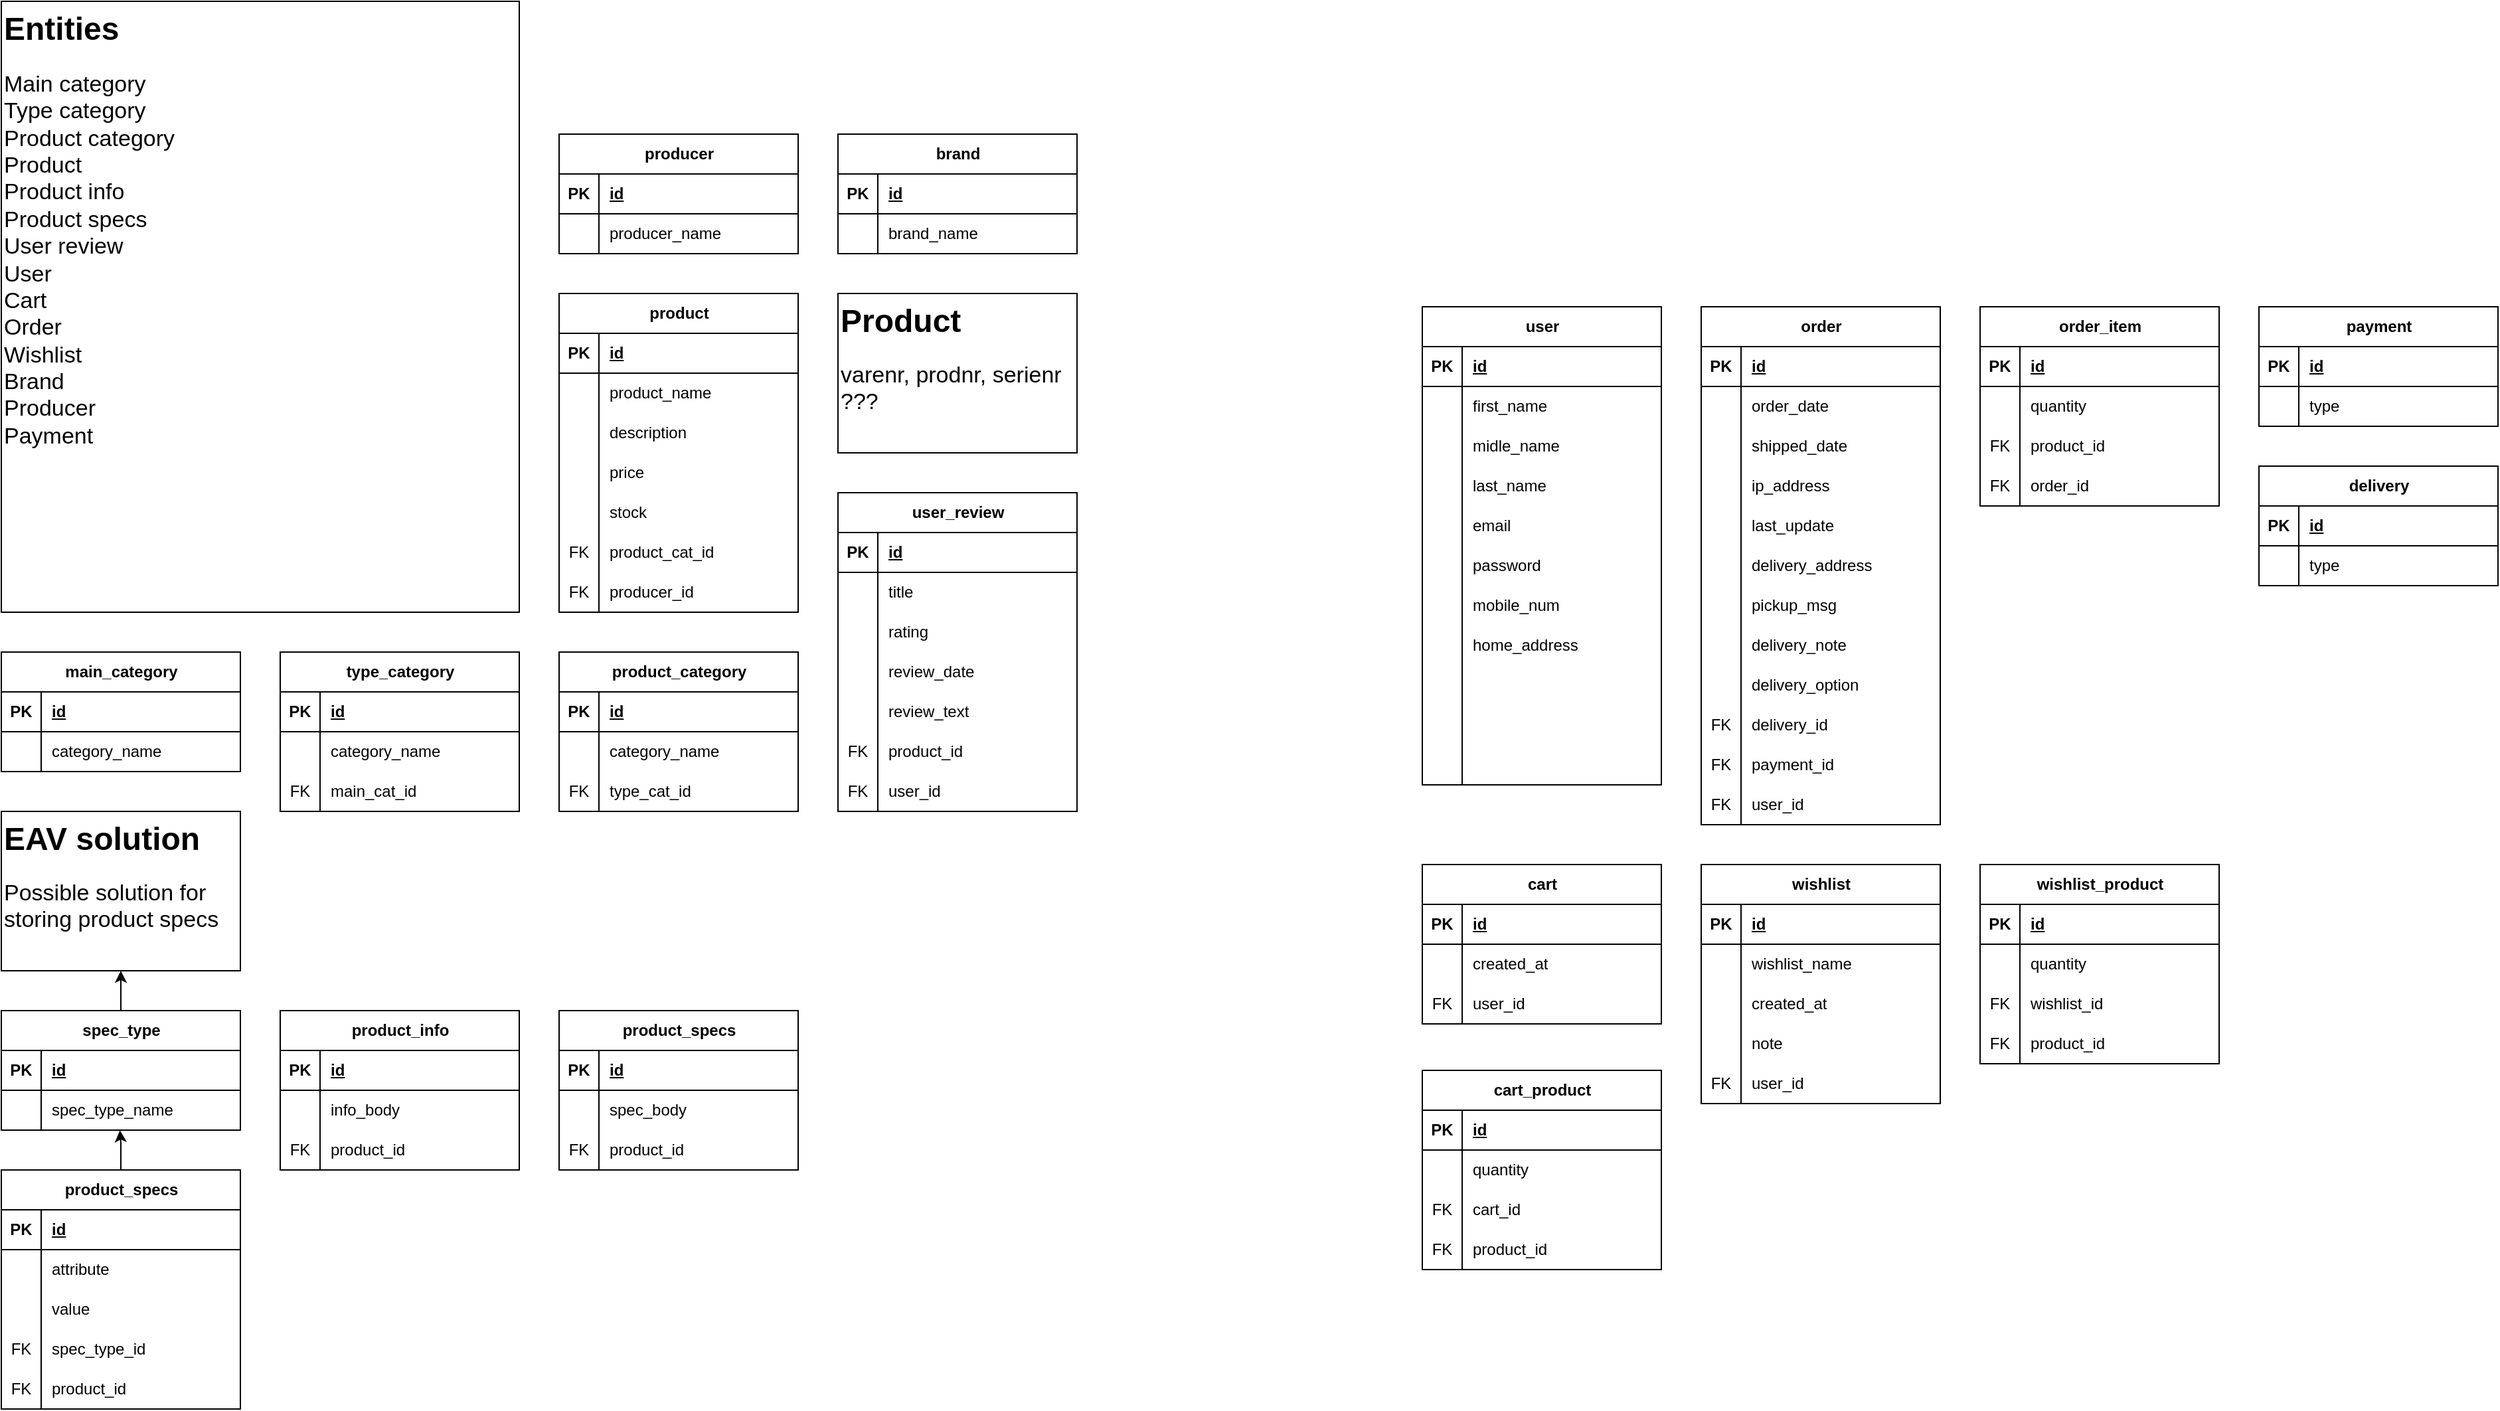 <mxfile version="24.2.3" type="device">
  <diagram id="R2lEEEUBdFMjLlhIrx00" name="Page-1">
    <mxGraphModel dx="2074" dy="2232" grid="1" gridSize="10" guides="1" tooltips="1" connect="1" arrows="1" fold="1" page="1" pageScale="1" pageWidth="850" pageHeight="1100" math="0" shadow="0" extFonts="Permanent Marker^https://fonts.googleapis.com/css?family=Permanent+Marker">
      <root>
        <mxCell id="0" />
        <mxCell id="1" parent="0" />
        <mxCell id="H0A6gqvnV-sF6h_YJPeO-3" value="&lt;h1 style=&quot;margin-top: 0px;&quot;&gt;Entities&lt;/h1&gt;&lt;p style=&quot;font-size: 17px;&quot;&gt;Main category&lt;br&gt;Type category&lt;br&gt;Product category&lt;br&gt;Product&lt;br&gt;Product info&lt;br&gt;Product specs&lt;br&gt;User review&amp;nbsp;&lt;br&gt;User&lt;br&gt;Cart&lt;br&gt;Order&lt;br&gt;Wishlist&lt;br&gt;Brand&lt;br&gt;Producer&lt;br&gt;Payment&lt;br&gt;&lt;br&gt;&lt;br&gt;&lt;/p&gt;" style="text;html=1;whiteSpace=wrap;overflow=hidden;rounded=0;fillColor=default;strokeColor=default;" vertex="1" parent="1">
          <mxGeometry x="210" y="-20" width="390" height="460" as="geometry" />
        </mxCell>
        <mxCell id="H0A6gqvnV-sF6h_YJPeO-4" value="main_category" style="shape=table;startSize=30;container=1;collapsible=1;childLayout=tableLayout;fixedRows=1;rowLines=0;fontStyle=1;align=center;resizeLast=1;html=1;" vertex="1" parent="1">
          <mxGeometry x="210" y="470" width="180" height="90" as="geometry" />
        </mxCell>
        <mxCell id="H0A6gqvnV-sF6h_YJPeO-5" value="" style="shape=tableRow;horizontal=0;startSize=0;swimlaneHead=0;swimlaneBody=0;fillColor=none;collapsible=0;dropTarget=0;points=[[0,0.5],[1,0.5]];portConstraint=eastwest;top=0;left=0;right=0;bottom=1;" vertex="1" parent="H0A6gqvnV-sF6h_YJPeO-4">
          <mxGeometry y="30" width="180" height="30" as="geometry" />
        </mxCell>
        <mxCell id="H0A6gqvnV-sF6h_YJPeO-6" value="PK" style="shape=partialRectangle;connectable=0;fillColor=none;top=0;left=0;bottom=0;right=0;fontStyle=1;overflow=hidden;whiteSpace=wrap;html=1;" vertex="1" parent="H0A6gqvnV-sF6h_YJPeO-5">
          <mxGeometry width="30" height="30" as="geometry">
            <mxRectangle width="30" height="30" as="alternateBounds" />
          </mxGeometry>
        </mxCell>
        <mxCell id="H0A6gqvnV-sF6h_YJPeO-7" value="id" style="shape=partialRectangle;connectable=0;fillColor=none;top=0;left=0;bottom=0;right=0;align=left;spacingLeft=6;fontStyle=5;overflow=hidden;whiteSpace=wrap;html=1;" vertex="1" parent="H0A6gqvnV-sF6h_YJPeO-5">
          <mxGeometry x="30" width="150" height="30" as="geometry">
            <mxRectangle width="150" height="30" as="alternateBounds" />
          </mxGeometry>
        </mxCell>
        <mxCell id="H0A6gqvnV-sF6h_YJPeO-8" value="" style="shape=tableRow;horizontal=0;startSize=0;swimlaneHead=0;swimlaneBody=0;fillColor=none;collapsible=0;dropTarget=0;points=[[0,0.5],[1,0.5]];portConstraint=eastwest;top=0;left=0;right=0;bottom=0;" vertex="1" parent="H0A6gqvnV-sF6h_YJPeO-4">
          <mxGeometry y="60" width="180" height="30" as="geometry" />
        </mxCell>
        <mxCell id="H0A6gqvnV-sF6h_YJPeO-9" value="" style="shape=partialRectangle;connectable=0;fillColor=none;top=0;left=0;bottom=0;right=0;editable=1;overflow=hidden;whiteSpace=wrap;html=1;" vertex="1" parent="H0A6gqvnV-sF6h_YJPeO-8">
          <mxGeometry width="30" height="30" as="geometry">
            <mxRectangle width="30" height="30" as="alternateBounds" />
          </mxGeometry>
        </mxCell>
        <mxCell id="H0A6gqvnV-sF6h_YJPeO-10" value="category_name" style="shape=partialRectangle;connectable=0;fillColor=none;top=0;left=0;bottom=0;right=0;align=left;spacingLeft=6;overflow=hidden;whiteSpace=wrap;html=1;" vertex="1" parent="H0A6gqvnV-sF6h_YJPeO-8">
          <mxGeometry x="30" width="150" height="30" as="geometry">
            <mxRectangle width="150" height="30" as="alternateBounds" />
          </mxGeometry>
        </mxCell>
        <mxCell id="H0A6gqvnV-sF6h_YJPeO-17" value="type_category" style="shape=table;startSize=30;container=1;collapsible=1;childLayout=tableLayout;fixedRows=1;rowLines=0;fontStyle=1;align=center;resizeLast=1;html=1;" vertex="1" parent="1">
          <mxGeometry x="420" y="470" width="180" height="120" as="geometry" />
        </mxCell>
        <mxCell id="H0A6gqvnV-sF6h_YJPeO-18" value="" style="shape=tableRow;horizontal=0;startSize=0;swimlaneHead=0;swimlaneBody=0;fillColor=none;collapsible=0;dropTarget=0;points=[[0,0.5],[1,0.5]];portConstraint=eastwest;top=0;left=0;right=0;bottom=1;" vertex="1" parent="H0A6gqvnV-sF6h_YJPeO-17">
          <mxGeometry y="30" width="180" height="30" as="geometry" />
        </mxCell>
        <mxCell id="H0A6gqvnV-sF6h_YJPeO-19" value="PK" style="shape=partialRectangle;connectable=0;fillColor=none;top=0;left=0;bottom=0;right=0;fontStyle=1;overflow=hidden;whiteSpace=wrap;html=1;" vertex="1" parent="H0A6gqvnV-sF6h_YJPeO-18">
          <mxGeometry width="30" height="30" as="geometry">
            <mxRectangle width="30" height="30" as="alternateBounds" />
          </mxGeometry>
        </mxCell>
        <mxCell id="H0A6gqvnV-sF6h_YJPeO-20" value="id" style="shape=partialRectangle;connectable=0;fillColor=none;top=0;left=0;bottom=0;right=0;align=left;spacingLeft=6;fontStyle=5;overflow=hidden;whiteSpace=wrap;html=1;" vertex="1" parent="H0A6gqvnV-sF6h_YJPeO-18">
          <mxGeometry x="30" width="150" height="30" as="geometry">
            <mxRectangle width="150" height="30" as="alternateBounds" />
          </mxGeometry>
        </mxCell>
        <mxCell id="H0A6gqvnV-sF6h_YJPeO-21" value="" style="shape=tableRow;horizontal=0;startSize=0;swimlaneHead=0;swimlaneBody=0;fillColor=none;collapsible=0;dropTarget=0;points=[[0,0.5],[1,0.5]];portConstraint=eastwest;top=0;left=0;right=0;bottom=0;" vertex="1" parent="H0A6gqvnV-sF6h_YJPeO-17">
          <mxGeometry y="60" width="180" height="30" as="geometry" />
        </mxCell>
        <mxCell id="H0A6gqvnV-sF6h_YJPeO-22" value="" style="shape=partialRectangle;connectable=0;fillColor=none;top=0;left=0;bottom=0;right=0;editable=1;overflow=hidden;whiteSpace=wrap;html=1;" vertex="1" parent="H0A6gqvnV-sF6h_YJPeO-21">
          <mxGeometry width="30" height="30" as="geometry">
            <mxRectangle width="30" height="30" as="alternateBounds" />
          </mxGeometry>
        </mxCell>
        <mxCell id="H0A6gqvnV-sF6h_YJPeO-23" value="category_name" style="shape=partialRectangle;connectable=0;fillColor=none;top=0;left=0;bottom=0;right=0;align=left;spacingLeft=6;overflow=hidden;whiteSpace=wrap;html=1;" vertex="1" parent="H0A6gqvnV-sF6h_YJPeO-21">
          <mxGeometry x="30" width="150" height="30" as="geometry">
            <mxRectangle width="150" height="30" as="alternateBounds" />
          </mxGeometry>
        </mxCell>
        <mxCell id="H0A6gqvnV-sF6h_YJPeO-24" value="" style="shape=tableRow;horizontal=0;startSize=0;swimlaneHead=0;swimlaneBody=0;fillColor=none;collapsible=0;dropTarget=0;points=[[0,0.5],[1,0.5]];portConstraint=eastwest;top=0;left=0;right=0;bottom=0;" vertex="1" parent="H0A6gqvnV-sF6h_YJPeO-17">
          <mxGeometry y="90" width="180" height="30" as="geometry" />
        </mxCell>
        <mxCell id="H0A6gqvnV-sF6h_YJPeO-25" value="FK" style="shape=partialRectangle;connectable=0;fillColor=none;top=0;left=0;bottom=0;right=0;editable=1;overflow=hidden;whiteSpace=wrap;html=1;" vertex="1" parent="H0A6gqvnV-sF6h_YJPeO-24">
          <mxGeometry width="30" height="30" as="geometry">
            <mxRectangle width="30" height="30" as="alternateBounds" />
          </mxGeometry>
        </mxCell>
        <mxCell id="H0A6gqvnV-sF6h_YJPeO-26" value="main_cat_id" style="shape=partialRectangle;connectable=0;fillColor=none;top=0;left=0;bottom=0;right=0;align=left;spacingLeft=6;overflow=hidden;whiteSpace=wrap;html=1;" vertex="1" parent="H0A6gqvnV-sF6h_YJPeO-24">
          <mxGeometry x="30" width="150" height="30" as="geometry">
            <mxRectangle width="150" height="30" as="alternateBounds" />
          </mxGeometry>
        </mxCell>
        <mxCell id="H0A6gqvnV-sF6h_YJPeO-30" value="product_category" style="shape=table;startSize=30;container=1;collapsible=1;childLayout=tableLayout;fixedRows=1;rowLines=0;fontStyle=1;align=center;resizeLast=1;html=1;" vertex="1" parent="1">
          <mxGeometry x="630" y="470" width="180" height="120" as="geometry" />
        </mxCell>
        <mxCell id="H0A6gqvnV-sF6h_YJPeO-31" value="" style="shape=tableRow;horizontal=0;startSize=0;swimlaneHead=0;swimlaneBody=0;fillColor=none;collapsible=0;dropTarget=0;points=[[0,0.5],[1,0.5]];portConstraint=eastwest;top=0;left=0;right=0;bottom=1;" vertex="1" parent="H0A6gqvnV-sF6h_YJPeO-30">
          <mxGeometry y="30" width="180" height="30" as="geometry" />
        </mxCell>
        <mxCell id="H0A6gqvnV-sF6h_YJPeO-32" value="PK" style="shape=partialRectangle;connectable=0;fillColor=none;top=0;left=0;bottom=0;right=0;fontStyle=1;overflow=hidden;whiteSpace=wrap;html=1;" vertex="1" parent="H0A6gqvnV-sF6h_YJPeO-31">
          <mxGeometry width="30" height="30" as="geometry">
            <mxRectangle width="30" height="30" as="alternateBounds" />
          </mxGeometry>
        </mxCell>
        <mxCell id="H0A6gqvnV-sF6h_YJPeO-33" value="id" style="shape=partialRectangle;connectable=0;fillColor=none;top=0;left=0;bottom=0;right=0;align=left;spacingLeft=6;fontStyle=5;overflow=hidden;whiteSpace=wrap;html=1;" vertex="1" parent="H0A6gqvnV-sF6h_YJPeO-31">
          <mxGeometry x="30" width="150" height="30" as="geometry">
            <mxRectangle width="150" height="30" as="alternateBounds" />
          </mxGeometry>
        </mxCell>
        <mxCell id="H0A6gqvnV-sF6h_YJPeO-34" value="" style="shape=tableRow;horizontal=0;startSize=0;swimlaneHead=0;swimlaneBody=0;fillColor=none;collapsible=0;dropTarget=0;points=[[0,0.5],[1,0.5]];portConstraint=eastwest;top=0;left=0;right=0;bottom=0;" vertex="1" parent="H0A6gqvnV-sF6h_YJPeO-30">
          <mxGeometry y="60" width="180" height="30" as="geometry" />
        </mxCell>
        <mxCell id="H0A6gqvnV-sF6h_YJPeO-35" value="" style="shape=partialRectangle;connectable=0;fillColor=none;top=0;left=0;bottom=0;right=0;editable=1;overflow=hidden;whiteSpace=wrap;html=1;" vertex="1" parent="H0A6gqvnV-sF6h_YJPeO-34">
          <mxGeometry width="30" height="30" as="geometry">
            <mxRectangle width="30" height="30" as="alternateBounds" />
          </mxGeometry>
        </mxCell>
        <mxCell id="H0A6gqvnV-sF6h_YJPeO-36" value="category_name" style="shape=partialRectangle;connectable=0;fillColor=none;top=0;left=0;bottom=0;right=0;align=left;spacingLeft=6;overflow=hidden;whiteSpace=wrap;html=1;" vertex="1" parent="H0A6gqvnV-sF6h_YJPeO-34">
          <mxGeometry x="30" width="150" height="30" as="geometry">
            <mxRectangle width="150" height="30" as="alternateBounds" />
          </mxGeometry>
        </mxCell>
        <mxCell id="H0A6gqvnV-sF6h_YJPeO-37" value="" style="shape=tableRow;horizontal=0;startSize=0;swimlaneHead=0;swimlaneBody=0;fillColor=none;collapsible=0;dropTarget=0;points=[[0,0.5],[1,0.5]];portConstraint=eastwest;top=0;left=0;right=0;bottom=0;" vertex="1" parent="H0A6gqvnV-sF6h_YJPeO-30">
          <mxGeometry y="90" width="180" height="30" as="geometry" />
        </mxCell>
        <mxCell id="H0A6gqvnV-sF6h_YJPeO-38" value="FK" style="shape=partialRectangle;connectable=0;fillColor=none;top=0;left=0;bottom=0;right=0;editable=1;overflow=hidden;whiteSpace=wrap;html=1;" vertex="1" parent="H0A6gqvnV-sF6h_YJPeO-37">
          <mxGeometry width="30" height="30" as="geometry">
            <mxRectangle width="30" height="30" as="alternateBounds" />
          </mxGeometry>
        </mxCell>
        <mxCell id="H0A6gqvnV-sF6h_YJPeO-39" value="type_cat_id" style="shape=partialRectangle;connectable=0;fillColor=none;top=0;left=0;bottom=0;right=0;align=left;spacingLeft=6;overflow=hidden;whiteSpace=wrap;html=1;" vertex="1" parent="H0A6gqvnV-sF6h_YJPeO-37">
          <mxGeometry x="30" width="150" height="30" as="geometry">
            <mxRectangle width="150" height="30" as="alternateBounds" />
          </mxGeometry>
        </mxCell>
        <mxCell id="H0A6gqvnV-sF6h_YJPeO-78" value="product_info" style="shape=table;startSize=30;container=1;collapsible=1;childLayout=tableLayout;fixedRows=1;rowLines=0;fontStyle=1;align=center;resizeLast=1;html=1;" vertex="1" parent="1">
          <mxGeometry x="420" y="740" width="180" height="120" as="geometry" />
        </mxCell>
        <mxCell id="H0A6gqvnV-sF6h_YJPeO-79" value="" style="shape=tableRow;horizontal=0;startSize=0;swimlaneHead=0;swimlaneBody=0;fillColor=none;collapsible=0;dropTarget=0;points=[[0,0.5],[1,0.5]];portConstraint=eastwest;top=0;left=0;right=0;bottom=1;" vertex="1" parent="H0A6gqvnV-sF6h_YJPeO-78">
          <mxGeometry y="30" width="180" height="30" as="geometry" />
        </mxCell>
        <mxCell id="H0A6gqvnV-sF6h_YJPeO-80" value="PK" style="shape=partialRectangle;connectable=0;fillColor=none;top=0;left=0;bottom=0;right=0;fontStyle=1;overflow=hidden;whiteSpace=wrap;html=1;" vertex="1" parent="H0A6gqvnV-sF6h_YJPeO-79">
          <mxGeometry width="30" height="30" as="geometry">
            <mxRectangle width="30" height="30" as="alternateBounds" />
          </mxGeometry>
        </mxCell>
        <mxCell id="H0A6gqvnV-sF6h_YJPeO-81" value="id" style="shape=partialRectangle;connectable=0;fillColor=none;top=0;left=0;bottom=0;right=0;align=left;spacingLeft=6;fontStyle=5;overflow=hidden;whiteSpace=wrap;html=1;" vertex="1" parent="H0A6gqvnV-sF6h_YJPeO-79">
          <mxGeometry x="30" width="150" height="30" as="geometry">
            <mxRectangle width="150" height="30" as="alternateBounds" />
          </mxGeometry>
        </mxCell>
        <mxCell id="H0A6gqvnV-sF6h_YJPeO-82" value="" style="shape=tableRow;horizontal=0;startSize=0;swimlaneHead=0;swimlaneBody=0;fillColor=none;collapsible=0;dropTarget=0;points=[[0,0.5],[1,0.5]];portConstraint=eastwest;top=0;left=0;right=0;bottom=0;" vertex="1" parent="H0A6gqvnV-sF6h_YJPeO-78">
          <mxGeometry y="60" width="180" height="30" as="geometry" />
        </mxCell>
        <mxCell id="H0A6gqvnV-sF6h_YJPeO-83" value="" style="shape=partialRectangle;connectable=0;fillColor=none;top=0;left=0;bottom=0;right=0;editable=1;overflow=hidden;whiteSpace=wrap;html=1;" vertex="1" parent="H0A6gqvnV-sF6h_YJPeO-82">
          <mxGeometry width="30" height="30" as="geometry">
            <mxRectangle width="30" height="30" as="alternateBounds" />
          </mxGeometry>
        </mxCell>
        <mxCell id="H0A6gqvnV-sF6h_YJPeO-84" value="info_body" style="shape=partialRectangle;connectable=0;fillColor=none;top=0;left=0;bottom=0;right=0;align=left;spacingLeft=6;overflow=hidden;whiteSpace=wrap;html=1;" vertex="1" parent="H0A6gqvnV-sF6h_YJPeO-82">
          <mxGeometry x="30" width="150" height="30" as="geometry">
            <mxRectangle width="150" height="30" as="alternateBounds" />
          </mxGeometry>
        </mxCell>
        <mxCell id="H0A6gqvnV-sF6h_YJPeO-85" value="" style="shape=tableRow;horizontal=0;startSize=0;swimlaneHead=0;swimlaneBody=0;fillColor=none;collapsible=0;dropTarget=0;points=[[0,0.5],[1,0.5]];portConstraint=eastwest;top=0;left=0;right=0;bottom=0;" vertex="1" parent="H0A6gqvnV-sF6h_YJPeO-78">
          <mxGeometry y="90" width="180" height="30" as="geometry" />
        </mxCell>
        <mxCell id="H0A6gqvnV-sF6h_YJPeO-86" value="FK" style="shape=partialRectangle;connectable=0;fillColor=none;top=0;left=0;bottom=0;right=0;editable=1;overflow=hidden;whiteSpace=wrap;html=1;" vertex="1" parent="H0A6gqvnV-sF6h_YJPeO-85">
          <mxGeometry width="30" height="30" as="geometry">
            <mxRectangle width="30" height="30" as="alternateBounds" />
          </mxGeometry>
        </mxCell>
        <mxCell id="H0A6gqvnV-sF6h_YJPeO-87" value="product_id" style="shape=partialRectangle;connectable=0;fillColor=none;top=0;left=0;bottom=0;right=0;align=left;spacingLeft=6;overflow=hidden;whiteSpace=wrap;html=1;" vertex="1" parent="H0A6gqvnV-sF6h_YJPeO-85">
          <mxGeometry x="30" width="150" height="30" as="geometry">
            <mxRectangle width="150" height="30" as="alternateBounds" />
          </mxGeometry>
        </mxCell>
        <mxCell id="H0A6gqvnV-sF6h_YJPeO-91" value="product_specs" style="shape=table;startSize=30;container=1;collapsible=1;childLayout=tableLayout;fixedRows=1;rowLines=0;fontStyle=1;align=center;resizeLast=1;html=1;" vertex="1" parent="1">
          <mxGeometry x="630" y="740" width="180" height="120" as="geometry" />
        </mxCell>
        <mxCell id="H0A6gqvnV-sF6h_YJPeO-92" value="" style="shape=tableRow;horizontal=0;startSize=0;swimlaneHead=0;swimlaneBody=0;fillColor=none;collapsible=0;dropTarget=0;points=[[0,0.5],[1,0.5]];portConstraint=eastwest;top=0;left=0;right=0;bottom=1;" vertex="1" parent="H0A6gqvnV-sF6h_YJPeO-91">
          <mxGeometry y="30" width="180" height="30" as="geometry" />
        </mxCell>
        <mxCell id="H0A6gqvnV-sF6h_YJPeO-93" value="PK" style="shape=partialRectangle;connectable=0;fillColor=none;top=0;left=0;bottom=0;right=0;fontStyle=1;overflow=hidden;whiteSpace=wrap;html=1;" vertex="1" parent="H0A6gqvnV-sF6h_YJPeO-92">
          <mxGeometry width="30" height="30" as="geometry">
            <mxRectangle width="30" height="30" as="alternateBounds" />
          </mxGeometry>
        </mxCell>
        <mxCell id="H0A6gqvnV-sF6h_YJPeO-94" value="id" style="shape=partialRectangle;connectable=0;fillColor=none;top=0;left=0;bottom=0;right=0;align=left;spacingLeft=6;fontStyle=5;overflow=hidden;whiteSpace=wrap;html=1;" vertex="1" parent="H0A6gqvnV-sF6h_YJPeO-92">
          <mxGeometry x="30" width="150" height="30" as="geometry">
            <mxRectangle width="150" height="30" as="alternateBounds" />
          </mxGeometry>
        </mxCell>
        <mxCell id="H0A6gqvnV-sF6h_YJPeO-95" value="" style="shape=tableRow;horizontal=0;startSize=0;swimlaneHead=0;swimlaneBody=0;fillColor=none;collapsible=0;dropTarget=0;points=[[0,0.5],[1,0.5]];portConstraint=eastwest;top=0;left=0;right=0;bottom=0;" vertex="1" parent="H0A6gqvnV-sF6h_YJPeO-91">
          <mxGeometry y="60" width="180" height="30" as="geometry" />
        </mxCell>
        <mxCell id="H0A6gqvnV-sF6h_YJPeO-96" value="" style="shape=partialRectangle;connectable=0;fillColor=none;top=0;left=0;bottom=0;right=0;editable=1;overflow=hidden;whiteSpace=wrap;html=1;" vertex="1" parent="H0A6gqvnV-sF6h_YJPeO-95">
          <mxGeometry width="30" height="30" as="geometry">
            <mxRectangle width="30" height="30" as="alternateBounds" />
          </mxGeometry>
        </mxCell>
        <mxCell id="H0A6gqvnV-sF6h_YJPeO-97" value="spec_body" style="shape=partialRectangle;connectable=0;fillColor=none;top=0;left=0;bottom=0;right=0;align=left;spacingLeft=6;overflow=hidden;whiteSpace=wrap;html=1;" vertex="1" parent="H0A6gqvnV-sF6h_YJPeO-95">
          <mxGeometry x="30" width="150" height="30" as="geometry">
            <mxRectangle width="150" height="30" as="alternateBounds" />
          </mxGeometry>
        </mxCell>
        <mxCell id="H0A6gqvnV-sF6h_YJPeO-98" value="" style="shape=tableRow;horizontal=0;startSize=0;swimlaneHead=0;swimlaneBody=0;fillColor=none;collapsible=0;dropTarget=0;points=[[0,0.5],[1,0.5]];portConstraint=eastwest;top=0;left=0;right=0;bottom=0;" vertex="1" parent="H0A6gqvnV-sF6h_YJPeO-91">
          <mxGeometry y="90" width="180" height="30" as="geometry" />
        </mxCell>
        <mxCell id="H0A6gqvnV-sF6h_YJPeO-99" value="FK" style="shape=partialRectangle;connectable=0;fillColor=none;top=0;left=0;bottom=0;right=0;editable=1;overflow=hidden;whiteSpace=wrap;html=1;" vertex="1" parent="H0A6gqvnV-sF6h_YJPeO-98">
          <mxGeometry width="30" height="30" as="geometry">
            <mxRectangle width="30" height="30" as="alternateBounds" />
          </mxGeometry>
        </mxCell>
        <mxCell id="H0A6gqvnV-sF6h_YJPeO-100" value="product_id" style="shape=partialRectangle;connectable=0;fillColor=none;top=0;left=0;bottom=0;right=0;align=left;spacingLeft=6;overflow=hidden;whiteSpace=wrap;html=1;" vertex="1" parent="H0A6gqvnV-sF6h_YJPeO-98">
          <mxGeometry x="30" width="150" height="30" as="geometry">
            <mxRectangle width="150" height="30" as="alternateBounds" />
          </mxGeometry>
        </mxCell>
        <mxCell id="H0A6gqvnV-sF6h_YJPeO-104" value="user_review" style="shape=table;startSize=30;container=1;collapsible=1;childLayout=tableLayout;fixedRows=1;rowLines=0;fontStyle=1;align=center;resizeLast=1;html=1;" vertex="1" parent="1">
          <mxGeometry x="840" y="350" width="180" height="240" as="geometry" />
        </mxCell>
        <mxCell id="H0A6gqvnV-sF6h_YJPeO-105" value="" style="shape=tableRow;horizontal=0;startSize=0;swimlaneHead=0;swimlaneBody=0;fillColor=none;collapsible=0;dropTarget=0;points=[[0,0.5],[1,0.5]];portConstraint=eastwest;top=0;left=0;right=0;bottom=1;" vertex="1" parent="H0A6gqvnV-sF6h_YJPeO-104">
          <mxGeometry y="30" width="180" height="30" as="geometry" />
        </mxCell>
        <mxCell id="H0A6gqvnV-sF6h_YJPeO-106" value="PK" style="shape=partialRectangle;connectable=0;fillColor=none;top=0;left=0;bottom=0;right=0;fontStyle=1;overflow=hidden;whiteSpace=wrap;html=1;" vertex="1" parent="H0A6gqvnV-sF6h_YJPeO-105">
          <mxGeometry width="30" height="30" as="geometry">
            <mxRectangle width="30" height="30" as="alternateBounds" />
          </mxGeometry>
        </mxCell>
        <mxCell id="H0A6gqvnV-sF6h_YJPeO-107" value="id" style="shape=partialRectangle;connectable=0;fillColor=none;top=0;left=0;bottom=0;right=0;align=left;spacingLeft=6;fontStyle=5;overflow=hidden;whiteSpace=wrap;html=1;" vertex="1" parent="H0A6gqvnV-sF6h_YJPeO-105">
          <mxGeometry x="30" width="150" height="30" as="geometry">
            <mxRectangle width="150" height="30" as="alternateBounds" />
          </mxGeometry>
        </mxCell>
        <mxCell id="H0A6gqvnV-sF6h_YJPeO-108" value="" style="shape=tableRow;horizontal=0;startSize=0;swimlaneHead=0;swimlaneBody=0;fillColor=none;collapsible=0;dropTarget=0;points=[[0,0.5],[1,0.5]];portConstraint=eastwest;top=0;left=0;right=0;bottom=0;" vertex="1" parent="H0A6gqvnV-sF6h_YJPeO-104">
          <mxGeometry y="60" width="180" height="30" as="geometry" />
        </mxCell>
        <mxCell id="H0A6gqvnV-sF6h_YJPeO-109" value="" style="shape=partialRectangle;connectable=0;fillColor=none;top=0;left=0;bottom=0;right=0;editable=1;overflow=hidden;whiteSpace=wrap;html=1;" vertex="1" parent="H0A6gqvnV-sF6h_YJPeO-108">
          <mxGeometry width="30" height="30" as="geometry">
            <mxRectangle width="30" height="30" as="alternateBounds" />
          </mxGeometry>
        </mxCell>
        <mxCell id="H0A6gqvnV-sF6h_YJPeO-110" value="title" style="shape=partialRectangle;connectable=0;fillColor=none;top=0;left=0;bottom=0;right=0;align=left;spacingLeft=6;overflow=hidden;whiteSpace=wrap;html=1;" vertex="1" parent="H0A6gqvnV-sF6h_YJPeO-108">
          <mxGeometry x="30" width="150" height="30" as="geometry">
            <mxRectangle width="150" height="30" as="alternateBounds" />
          </mxGeometry>
        </mxCell>
        <mxCell id="H0A6gqvnV-sF6h_YJPeO-114" value="" style="shape=tableRow;horizontal=0;startSize=0;swimlaneHead=0;swimlaneBody=0;fillColor=none;collapsible=0;dropTarget=0;points=[[0,0.5],[1,0.5]];portConstraint=eastwest;top=0;left=0;right=0;bottom=0;" vertex="1" parent="H0A6gqvnV-sF6h_YJPeO-104">
          <mxGeometry y="90" width="180" height="30" as="geometry" />
        </mxCell>
        <mxCell id="H0A6gqvnV-sF6h_YJPeO-115" value="" style="shape=partialRectangle;connectable=0;fillColor=none;top=0;left=0;bottom=0;right=0;editable=1;overflow=hidden;whiteSpace=wrap;html=1;" vertex="1" parent="H0A6gqvnV-sF6h_YJPeO-114">
          <mxGeometry width="30" height="30" as="geometry">
            <mxRectangle width="30" height="30" as="alternateBounds" />
          </mxGeometry>
        </mxCell>
        <mxCell id="H0A6gqvnV-sF6h_YJPeO-116" value="rating" style="shape=partialRectangle;connectable=0;fillColor=none;top=0;left=0;bottom=0;right=0;align=left;spacingLeft=6;overflow=hidden;whiteSpace=wrap;html=1;" vertex="1" parent="H0A6gqvnV-sF6h_YJPeO-114">
          <mxGeometry x="30" width="150" height="30" as="geometry">
            <mxRectangle width="150" height="30" as="alternateBounds" />
          </mxGeometry>
        </mxCell>
        <mxCell id="H0A6gqvnV-sF6h_YJPeO-111" value="" style="shape=tableRow;horizontal=0;startSize=0;swimlaneHead=0;swimlaneBody=0;fillColor=none;collapsible=0;dropTarget=0;points=[[0,0.5],[1,0.5]];portConstraint=eastwest;top=0;left=0;right=0;bottom=0;" vertex="1" parent="H0A6gqvnV-sF6h_YJPeO-104">
          <mxGeometry y="120" width="180" height="30" as="geometry" />
        </mxCell>
        <mxCell id="H0A6gqvnV-sF6h_YJPeO-112" value="" style="shape=partialRectangle;connectable=0;fillColor=none;top=0;left=0;bottom=0;right=0;editable=1;overflow=hidden;whiteSpace=wrap;html=1;" vertex="1" parent="H0A6gqvnV-sF6h_YJPeO-111">
          <mxGeometry width="30" height="30" as="geometry">
            <mxRectangle width="30" height="30" as="alternateBounds" />
          </mxGeometry>
        </mxCell>
        <mxCell id="H0A6gqvnV-sF6h_YJPeO-113" value="review_date" style="shape=partialRectangle;connectable=0;fillColor=none;top=0;left=0;bottom=0;right=0;align=left;spacingLeft=6;overflow=hidden;whiteSpace=wrap;html=1;" vertex="1" parent="H0A6gqvnV-sF6h_YJPeO-111">
          <mxGeometry x="30" width="150" height="30" as="geometry">
            <mxRectangle width="150" height="30" as="alternateBounds" />
          </mxGeometry>
        </mxCell>
        <mxCell id="H0A6gqvnV-sF6h_YJPeO-195" style="shape=tableRow;horizontal=0;startSize=0;swimlaneHead=0;swimlaneBody=0;fillColor=none;collapsible=0;dropTarget=0;points=[[0,0.5],[1,0.5]];portConstraint=eastwest;top=0;left=0;right=0;bottom=0;" vertex="1" parent="H0A6gqvnV-sF6h_YJPeO-104">
          <mxGeometry y="150" width="180" height="30" as="geometry" />
        </mxCell>
        <mxCell id="H0A6gqvnV-sF6h_YJPeO-196" style="shape=partialRectangle;connectable=0;fillColor=none;top=0;left=0;bottom=0;right=0;editable=1;overflow=hidden;whiteSpace=wrap;html=1;" vertex="1" parent="H0A6gqvnV-sF6h_YJPeO-195">
          <mxGeometry width="30" height="30" as="geometry">
            <mxRectangle width="30" height="30" as="alternateBounds" />
          </mxGeometry>
        </mxCell>
        <mxCell id="H0A6gqvnV-sF6h_YJPeO-197" value="review_text" style="shape=partialRectangle;connectable=0;fillColor=none;top=0;left=0;bottom=0;right=0;align=left;spacingLeft=6;overflow=hidden;whiteSpace=wrap;html=1;" vertex="1" parent="H0A6gqvnV-sF6h_YJPeO-195">
          <mxGeometry x="30" width="150" height="30" as="geometry">
            <mxRectangle width="150" height="30" as="alternateBounds" />
          </mxGeometry>
        </mxCell>
        <mxCell id="H0A6gqvnV-sF6h_YJPeO-198" style="shape=tableRow;horizontal=0;startSize=0;swimlaneHead=0;swimlaneBody=0;fillColor=none;collapsible=0;dropTarget=0;points=[[0,0.5],[1,0.5]];portConstraint=eastwest;top=0;left=0;right=0;bottom=0;" vertex="1" parent="H0A6gqvnV-sF6h_YJPeO-104">
          <mxGeometry y="180" width="180" height="30" as="geometry" />
        </mxCell>
        <mxCell id="H0A6gqvnV-sF6h_YJPeO-199" value="FK" style="shape=partialRectangle;connectable=0;fillColor=none;top=0;left=0;bottom=0;right=0;editable=1;overflow=hidden;whiteSpace=wrap;html=1;" vertex="1" parent="H0A6gqvnV-sF6h_YJPeO-198">
          <mxGeometry width="30" height="30" as="geometry">
            <mxRectangle width="30" height="30" as="alternateBounds" />
          </mxGeometry>
        </mxCell>
        <mxCell id="H0A6gqvnV-sF6h_YJPeO-200" value="product_id" style="shape=partialRectangle;connectable=0;fillColor=none;top=0;left=0;bottom=0;right=0;align=left;spacingLeft=6;overflow=hidden;whiteSpace=wrap;html=1;" vertex="1" parent="H0A6gqvnV-sF6h_YJPeO-198">
          <mxGeometry x="30" width="150" height="30" as="geometry">
            <mxRectangle width="150" height="30" as="alternateBounds" />
          </mxGeometry>
        </mxCell>
        <mxCell id="H0A6gqvnV-sF6h_YJPeO-201" style="shape=tableRow;horizontal=0;startSize=0;swimlaneHead=0;swimlaneBody=0;fillColor=none;collapsible=0;dropTarget=0;points=[[0,0.5],[1,0.5]];portConstraint=eastwest;top=0;left=0;right=0;bottom=0;" vertex="1" parent="H0A6gqvnV-sF6h_YJPeO-104">
          <mxGeometry y="210" width="180" height="30" as="geometry" />
        </mxCell>
        <mxCell id="H0A6gqvnV-sF6h_YJPeO-202" value="FK" style="shape=partialRectangle;connectable=0;fillColor=none;top=0;left=0;bottom=0;right=0;editable=1;overflow=hidden;whiteSpace=wrap;html=1;" vertex="1" parent="H0A6gqvnV-sF6h_YJPeO-201">
          <mxGeometry width="30" height="30" as="geometry">
            <mxRectangle width="30" height="30" as="alternateBounds" />
          </mxGeometry>
        </mxCell>
        <mxCell id="H0A6gqvnV-sF6h_YJPeO-203" value="user_id" style="shape=partialRectangle;connectable=0;fillColor=none;top=0;left=0;bottom=0;right=0;align=left;spacingLeft=6;overflow=hidden;whiteSpace=wrap;html=1;" vertex="1" parent="H0A6gqvnV-sF6h_YJPeO-201">
          <mxGeometry x="30" width="150" height="30" as="geometry">
            <mxRectangle width="150" height="30" as="alternateBounds" />
          </mxGeometry>
        </mxCell>
        <mxCell id="H0A6gqvnV-sF6h_YJPeO-117" value="user" style="shape=table;startSize=30;container=1;collapsible=1;childLayout=tableLayout;fixedRows=1;rowLines=0;fontStyle=1;align=center;resizeLast=1;html=1;" vertex="1" parent="1">
          <mxGeometry x="1280" y="210" width="180" height="360" as="geometry" />
        </mxCell>
        <mxCell id="H0A6gqvnV-sF6h_YJPeO-118" value="" style="shape=tableRow;horizontal=0;startSize=0;swimlaneHead=0;swimlaneBody=0;fillColor=none;collapsible=0;dropTarget=0;points=[[0,0.5],[1,0.5]];portConstraint=eastwest;top=0;left=0;right=0;bottom=1;" vertex="1" parent="H0A6gqvnV-sF6h_YJPeO-117">
          <mxGeometry y="30" width="180" height="30" as="geometry" />
        </mxCell>
        <mxCell id="H0A6gqvnV-sF6h_YJPeO-119" value="PK" style="shape=partialRectangle;connectable=0;fillColor=none;top=0;left=0;bottom=0;right=0;fontStyle=1;overflow=hidden;whiteSpace=wrap;html=1;" vertex="1" parent="H0A6gqvnV-sF6h_YJPeO-118">
          <mxGeometry width="30" height="30" as="geometry">
            <mxRectangle width="30" height="30" as="alternateBounds" />
          </mxGeometry>
        </mxCell>
        <mxCell id="H0A6gqvnV-sF6h_YJPeO-120" value="id" style="shape=partialRectangle;connectable=0;fillColor=none;top=0;left=0;bottom=0;right=0;align=left;spacingLeft=6;fontStyle=5;overflow=hidden;whiteSpace=wrap;html=1;" vertex="1" parent="H0A6gqvnV-sF6h_YJPeO-118">
          <mxGeometry x="30" width="150" height="30" as="geometry">
            <mxRectangle width="150" height="30" as="alternateBounds" />
          </mxGeometry>
        </mxCell>
        <mxCell id="H0A6gqvnV-sF6h_YJPeO-121" value="" style="shape=tableRow;horizontal=0;startSize=0;swimlaneHead=0;swimlaneBody=0;fillColor=none;collapsible=0;dropTarget=0;points=[[0,0.5],[1,0.5]];portConstraint=eastwest;top=0;left=0;right=0;bottom=0;" vertex="1" parent="H0A6gqvnV-sF6h_YJPeO-117">
          <mxGeometry y="60" width="180" height="30" as="geometry" />
        </mxCell>
        <mxCell id="H0A6gqvnV-sF6h_YJPeO-122" value="" style="shape=partialRectangle;connectable=0;fillColor=none;top=0;left=0;bottom=0;right=0;editable=1;overflow=hidden;whiteSpace=wrap;html=1;" vertex="1" parent="H0A6gqvnV-sF6h_YJPeO-121">
          <mxGeometry width="30" height="30" as="geometry">
            <mxRectangle width="30" height="30" as="alternateBounds" />
          </mxGeometry>
        </mxCell>
        <mxCell id="H0A6gqvnV-sF6h_YJPeO-123" value="first_name" style="shape=partialRectangle;connectable=0;fillColor=none;top=0;left=0;bottom=0;right=0;align=left;spacingLeft=6;overflow=hidden;whiteSpace=wrap;html=1;" vertex="1" parent="H0A6gqvnV-sF6h_YJPeO-121">
          <mxGeometry x="30" width="150" height="30" as="geometry">
            <mxRectangle width="150" height="30" as="alternateBounds" />
          </mxGeometry>
        </mxCell>
        <mxCell id="H0A6gqvnV-sF6h_YJPeO-124" value="" style="shape=tableRow;horizontal=0;startSize=0;swimlaneHead=0;swimlaneBody=0;fillColor=none;collapsible=0;dropTarget=0;points=[[0,0.5],[1,0.5]];portConstraint=eastwest;top=0;left=0;right=0;bottom=0;" vertex="1" parent="H0A6gqvnV-sF6h_YJPeO-117">
          <mxGeometry y="90" width="180" height="30" as="geometry" />
        </mxCell>
        <mxCell id="H0A6gqvnV-sF6h_YJPeO-125" value="" style="shape=partialRectangle;connectable=0;fillColor=none;top=0;left=0;bottom=0;right=0;editable=1;overflow=hidden;whiteSpace=wrap;html=1;" vertex="1" parent="H0A6gqvnV-sF6h_YJPeO-124">
          <mxGeometry width="30" height="30" as="geometry">
            <mxRectangle width="30" height="30" as="alternateBounds" />
          </mxGeometry>
        </mxCell>
        <mxCell id="H0A6gqvnV-sF6h_YJPeO-126" value="midle_name" style="shape=partialRectangle;connectable=0;fillColor=none;top=0;left=0;bottom=0;right=0;align=left;spacingLeft=6;overflow=hidden;whiteSpace=wrap;html=1;" vertex="1" parent="H0A6gqvnV-sF6h_YJPeO-124">
          <mxGeometry x="30" width="150" height="30" as="geometry">
            <mxRectangle width="150" height="30" as="alternateBounds" />
          </mxGeometry>
        </mxCell>
        <mxCell id="H0A6gqvnV-sF6h_YJPeO-127" value="" style="shape=tableRow;horizontal=0;startSize=0;swimlaneHead=0;swimlaneBody=0;fillColor=none;collapsible=0;dropTarget=0;points=[[0,0.5],[1,0.5]];portConstraint=eastwest;top=0;left=0;right=0;bottom=0;" vertex="1" parent="H0A6gqvnV-sF6h_YJPeO-117">
          <mxGeometry y="120" width="180" height="30" as="geometry" />
        </mxCell>
        <mxCell id="H0A6gqvnV-sF6h_YJPeO-128" value="" style="shape=partialRectangle;connectable=0;fillColor=none;top=0;left=0;bottom=0;right=0;editable=1;overflow=hidden;whiteSpace=wrap;html=1;" vertex="1" parent="H0A6gqvnV-sF6h_YJPeO-127">
          <mxGeometry width="30" height="30" as="geometry">
            <mxRectangle width="30" height="30" as="alternateBounds" />
          </mxGeometry>
        </mxCell>
        <mxCell id="H0A6gqvnV-sF6h_YJPeO-129" value="last_name" style="shape=partialRectangle;connectable=0;fillColor=none;top=0;left=0;bottom=0;right=0;align=left;spacingLeft=6;overflow=hidden;whiteSpace=wrap;html=1;" vertex="1" parent="H0A6gqvnV-sF6h_YJPeO-127">
          <mxGeometry x="30" width="150" height="30" as="geometry">
            <mxRectangle width="150" height="30" as="alternateBounds" />
          </mxGeometry>
        </mxCell>
        <mxCell id="H0A6gqvnV-sF6h_YJPeO-204" style="shape=tableRow;horizontal=0;startSize=0;swimlaneHead=0;swimlaneBody=0;fillColor=none;collapsible=0;dropTarget=0;points=[[0,0.5],[1,0.5]];portConstraint=eastwest;top=0;left=0;right=0;bottom=0;" vertex="1" parent="H0A6gqvnV-sF6h_YJPeO-117">
          <mxGeometry y="150" width="180" height="30" as="geometry" />
        </mxCell>
        <mxCell id="H0A6gqvnV-sF6h_YJPeO-205" style="shape=partialRectangle;connectable=0;fillColor=none;top=0;left=0;bottom=0;right=0;editable=1;overflow=hidden;whiteSpace=wrap;html=1;" vertex="1" parent="H0A6gqvnV-sF6h_YJPeO-204">
          <mxGeometry width="30" height="30" as="geometry">
            <mxRectangle width="30" height="30" as="alternateBounds" />
          </mxGeometry>
        </mxCell>
        <mxCell id="H0A6gqvnV-sF6h_YJPeO-206" value="email" style="shape=partialRectangle;connectable=0;fillColor=none;top=0;left=0;bottom=0;right=0;align=left;spacingLeft=6;overflow=hidden;whiteSpace=wrap;html=1;" vertex="1" parent="H0A6gqvnV-sF6h_YJPeO-204">
          <mxGeometry x="30" width="150" height="30" as="geometry">
            <mxRectangle width="150" height="30" as="alternateBounds" />
          </mxGeometry>
        </mxCell>
        <mxCell id="H0A6gqvnV-sF6h_YJPeO-207" style="shape=tableRow;horizontal=0;startSize=0;swimlaneHead=0;swimlaneBody=0;fillColor=none;collapsible=0;dropTarget=0;points=[[0,0.5],[1,0.5]];portConstraint=eastwest;top=0;left=0;right=0;bottom=0;" vertex="1" parent="H0A6gqvnV-sF6h_YJPeO-117">
          <mxGeometry y="180" width="180" height="30" as="geometry" />
        </mxCell>
        <mxCell id="H0A6gqvnV-sF6h_YJPeO-208" style="shape=partialRectangle;connectable=0;fillColor=none;top=0;left=0;bottom=0;right=0;editable=1;overflow=hidden;whiteSpace=wrap;html=1;" vertex="1" parent="H0A6gqvnV-sF6h_YJPeO-207">
          <mxGeometry width="30" height="30" as="geometry">
            <mxRectangle width="30" height="30" as="alternateBounds" />
          </mxGeometry>
        </mxCell>
        <mxCell id="H0A6gqvnV-sF6h_YJPeO-209" value="password" style="shape=partialRectangle;connectable=0;fillColor=none;top=0;left=0;bottom=0;right=0;align=left;spacingLeft=6;overflow=hidden;whiteSpace=wrap;html=1;" vertex="1" parent="H0A6gqvnV-sF6h_YJPeO-207">
          <mxGeometry x="30" width="150" height="30" as="geometry">
            <mxRectangle width="150" height="30" as="alternateBounds" />
          </mxGeometry>
        </mxCell>
        <mxCell id="H0A6gqvnV-sF6h_YJPeO-210" style="shape=tableRow;horizontal=0;startSize=0;swimlaneHead=0;swimlaneBody=0;fillColor=none;collapsible=0;dropTarget=0;points=[[0,0.5],[1,0.5]];portConstraint=eastwest;top=0;left=0;right=0;bottom=0;" vertex="1" parent="H0A6gqvnV-sF6h_YJPeO-117">
          <mxGeometry y="210" width="180" height="30" as="geometry" />
        </mxCell>
        <mxCell id="H0A6gqvnV-sF6h_YJPeO-211" style="shape=partialRectangle;connectable=0;fillColor=none;top=0;left=0;bottom=0;right=0;editable=1;overflow=hidden;whiteSpace=wrap;html=1;" vertex="1" parent="H0A6gqvnV-sF6h_YJPeO-210">
          <mxGeometry width="30" height="30" as="geometry">
            <mxRectangle width="30" height="30" as="alternateBounds" />
          </mxGeometry>
        </mxCell>
        <mxCell id="H0A6gqvnV-sF6h_YJPeO-212" value="mobile_num" style="shape=partialRectangle;connectable=0;fillColor=none;top=0;left=0;bottom=0;right=0;align=left;spacingLeft=6;overflow=hidden;whiteSpace=wrap;html=1;" vertex="1" parent="H0A6gqvnV-sF6h_YJPeO-210">
          <mxGeometry x="30" width="150" height="30" as="geometry">
            <mxRectangle width="150" height="30" as="alternateBounds" />
          </mxGeometry>
        </mxCell>
        <mxCell id="H0A6gqvnV-sF6h_YJPeO-213" style="shape=tableRow;horizontal=0;startSize=0;swimlaneHead=0;swimlaneBody=0;fillColor=none;collapsible=0;dropTarget=0;points=[[0,0.5],[1,0.5]];portConstraint=eastwest;top=0;left=0;right=0;bottom=0;" vertex="1" parent="H0A6gqvnV-sF6h_YJPeO-117">
          <mxGeometry y="240" width="180" height="30" as="geometry" />
        </mxCell>
        <mxCell id="H0A6gqvnV-sF6h_YJPeO-214" style="shape=partialRectangle;connectable=0;fillColor=none;top=0;left=0;bottom=0;right=0;editable=1;overflow=hidden;whiteSpace=wrap;html=1;" vertex="1" parent="H0A6gqvnV-sF6h_YJPeO-213">
          <mxGeometry width="30" height="30" as="geometry">
            <mxRectangle width="30" height="30" as="alternateBounds" />
          </mxGeometry>
        </mxCell>
        <mxCell id="H0A6gqvnV-sF6h_YJPeO-215" value="home_address" style="shape=partialRectangle;connectable=0;fillColor=none;top=0;left=0;bottom=0;right=0;align=left;spacingLeft=6;overflow=hidden;whiteSpace=wrap;html=1;" vertex="1" parent="H0A6gqvnV-sF6h_YJPeO-213">
          <mxGeometry x="30" width="150" height="30" as="geometry">
            <mxRectangle width="150" height="30" as="alternateBounds" />
          </mxGeometry>
        </mxCell>
        <mxCell id="H0A6gqvnV-sF6h_YJPeO-216" style="shape=tableRow;horizontal=0;startSize=0;swimlaneHead=0;swimlaneBody=0;fillColor=none;collapsible=0;dropTarget=0;points=[[0,0.5],[1,0.5]];portConstraint=eastwest;top=0;left=0;right=0;bottom=0;" vertex="1" parent="H0A6gqvnV-sF6h_YJPeO-117">
          <mxGeometry y="270" width="180" height="30" as="geometry" />
        </mxCell>
        <mxCell id="H0A6gqvnV-sF6h_YJPeO-217" style="shape=partialRectangle;connectable=0;fillColor=none;top=0;left=0;bottom=0;right=0;editable=1;overflow=hidden;whiteSpace=wrap;html=1;" vertex="1" parent="H0A6gqvnV-sF6h_YJPeO-216">
          <mxGeometry width="30" height="30" as="geometry">
            <mxRectangle width="30" height="30" as="alternateBounds" />
          </mxGeometry>
        </mxCell>
        <mxCell id="H0A6gqvnV-sF6h_YJPeO-218" style="shape=partialRectangle;connectable=0;fillColor=none;top=0;left=0;bottom=0;right=0;align=left;spacingLeft=6;overflow=hidden;whiteSpace=wrap;html=1;" vertex="1" parent="H0A6gqvnV-sF6h_YJPeO-216">
          <mxGeometry x="30" width="150" height="30" as="geometry">
            <mxRectangle width="150" height="30" as="alternateBounds" />
          </mxGeometry>
        </mxCell>
        <mxCell id="H0A6gqvnV-sF6h_YJPeO-219" style="shape=tableRow;horizontal=0;startSize=0;swimlaneHead=0;swimlaneBody=0;fillColor=none;collapsible=0;dropTarget=0;points=[[0,0.5],[1,0.5]];portConstraint=eastwest;top=0;left=0;right=0;bottom=0;" vertex="1" parent="H0A6gqvnV-sF6h_YJPeO-117">
          <mxGeometry y="300" width="180" height="30" as="geometry" />
        </mxCell>
        <mxCell id="H0A6gqvnV-sF6h_YJPeO-220" style="shape=partialRectangle;connectable=0;fillColor=none;top=0;left=0;bottom=0;right=0;editable=1;overflow=hidden;whiteSpace=wrap;html=1;" vertex="1" parent="H0A6gqvnV-sF6h_YJPeO-219">
          <mxGeometry width="30" height="30" as="geometry">
            <mxRectangle width="30" height="30" as="alternateBounds" />
          </mxGeometry>
        </mxCell>
        <mxCell id="H0A6gqvnV-sF6h_YJPeO-221" style="shape=partialRectangle;connectable=0;fillColor=none;top=0;left=0;bottom=0;right=0;align=left;spacingLeft=6;overflow=hidden;whiteSpace=wrap;html=1;" vertex="1" parent="H0A6gqvnV-sF6h_YJPeO-219">
          <mxGeometry x="30" width="150" height="30" as="geometry">
            <mxRectangle width="150" height="30" as="alternateBounds" />
          </mxGeometry>
        </mxCell>
        <mxCell id="H0A6gqvnV-sF6h_YJPeO-222" style="shape=tableRow;horizontal=0;startSize=0;swimlaneHead=0;swimlaneBody=0;fillColor=none;collapsible=0;dropTarget=0;points=[[0,0.5],[1,0.5]];portConstraint=eastwest;top=0;left=0;right=0;bottom=0;" vertex="1" parent="H0A6gqvnV-sF6h_YJPeO-117">
          <mxGeometry y="330" width="180" height="30" as="geometry" />
        </mxCell>
        <mxCell id="H0A6gqvnV-sF6h_YJPeO-223" style="shape=partialRectangle;connectable=0;fillColor=none;top=0;left=0;bottom=0;right=0;editable=1;overflow=hidden;whiteSpace=wrap;html=1;" vertex="1" parent="H0A6gqvnV-sF6h_YJPeO-222">
          <mxGeometry width="30" height="30" as="geometry">
            <mxRectangle width="30" height="30" as="alternateBounds" />
          </mxGeometry>
        </mxCell>
        <mxCell id="H0A6gqvnV-sF6h_YJPeO-224" style="shape=partialRectangle;connectable=0;fillColor=none;top=0;left=0;bottom=0;right=0;align=left;spacingLeft=6;overflow=hidden;whiteSpace=wrap;html=1;" vertex="1" parent="H0A6gqvnV-sF6h_YJPeO-222">
          <mxGeometry x="30" width="150" height="30" as="geometry">
            <mxRectangle width="150" height="30" as="alternateBounds" />
          </mxGeometry>
        </mxCell>
        <mxCell id="H0A6gqvnV-sF6h_YJPeO-130" value="cart" style="shape=table;startSize=30;container=1;collapsible=1;childLayout=tableLayout;fixedRows=1;rowLines=0;fontStyle=1;align=center;resizeLast=1;html=1;" vertex="1" parent="1">
          <mxGeometry x="1280" y="630" width="180" height="120" as="geometry" />
        </mxCell>
        <mxCell id="H0A6gqvnV-sF6h_YJPeO-131" value="" style="shape=tableRow;horizontal=0;startSize=0;swimlaneHead=0;swimlaneBody=0;fillColor=none;collapsible=0;dropTarget=0;points=[[0,0.5],[1,0.5]];portConstraint=eastwest;top=0;left=0;right=0;bottom=1;" vertex="1" parent="H0A6gqvnV-sF6h_YJPeO-130">
          <mxGeometry y="30" width="180" height="30" as="geometry" />
        </mxCell>
        <mxCell id="H0A6gqvnV-sF6h_YJPeO-132" value="PK" style="shape=partialRectangle;connectable=0;fillColor=none;top=0;left=0;bottom=0;right=0;fontStyle=1;overflow=hidden;whiteSpace=wrap;html=1;" vertex="1" parent="H0A6gqvnV-sF6h_YJPeO-131">
          <mxGeometry width="30" height="30" as="geometry">
            <mxRectangle width="30" height="30" as="alternateBounds" />
          </mxGeometry>
        </mxCell>
        <mxCell id="H0A6gqvnV-sF6h_YJPeO-133" value="id" style="shape=partialRectangle;connectable=0;fillColor=none;top=0;left=0;bottom=0;right=0;align=left;spacingLeft=6;fontStyle=5;overflow=hidden;whiteSpace=wrap;html=1;" vertex="1" parent="H0A6gqvnV-sF6h_YJPeO-131">
          <mxGeometry x="30" width="150" height="30" as="geometry">
            <mxRectangle width="150" height="30" as="alternateBounds" />
          </mxGeometry>
        </mxCell>
        <mxCell id="H0A6gqvnV-sF6h_YJPeO-337" style="shape=tableRow;horizontal=0;startSize=0;swimlaneHead=0;swimlaneBody=0;fillColor=none;collapsible=0;dropTarget=0;points=[[0,0.5],[1,0.5]];portConstraint=eastwest;top=0;left=0;right=0;bottom=0;" vertex="1" parent="H0A6gqvnV-sF6h_YJPeO-130">
          <mxGeometry y="60" width="180" height="30" as="geometry" />
        </mxCell>
        <mxCell id="H0A6gqvnV-sF6h_YJPeO-338" style="shape=partialRectangle;connectable=0;fillColor=none;top=0;left=0;bottom=0;right=0;editable=1;overflow=hidden;whiteSpace=wrap;html=1;" vertex="1" parent="H0A6gqvnV-sF6h_YJPeO-337">
          <mxGeometry width="30" height="30" as="geometry">
            <mxRectangle width="30" height="30" as="alternateBounds" />
          </mxGeometry>
        </mxCell>
        <mxCell id="H0A6gqvnV-sF6h_YJPeO-339" value="created_at" style="shape=partialRectangle;connectable=0;fillColor=none;top=0;left=0;bottom=0;right=0;align=left;spacingLeft=6;overflow=hidden;whiteSpace=wrap;html=1;" vertex="1" parent="H0A6gqvnV-sF6h_YJPeO-337">
          <mxGeometry x="30" width="150" height="30" as="geometry">
            <mxRectangle width="150" height="30" as="alternateBounds" />
          </mxGeometry>
        </mxCell>
        <mxCell id="H0A6gqvnV-sF6h_YJPeO-140" value="" style="shape=tableRow;horizontal=0;startSize=0;swimlaneHead=0;swimlaneBody=0;fillColor=none;collapsible=0;dropTarget=0;points=[[0,0.5],[1,0.5]];portConstraint=eastwest;top=0;left=0;right=0;bottom=0;" vertex="1" parent="H0A6gqvnV-sF6h_YJPeO-130">
          <mxGeometry y="90" width="180" height="30" as="geometry" />
        </mxCell>
        <mxCell id="H0A6gqvnV-sF6h_YJPeO-141" value="FK" style="shape=partialRectangle;connectable=0;fillColor=none;top=0;left=0;bottom=0;right=0;editable=1;overflow=hidden;whiteSpace=wrap;html=1;" vertex="1" parent="H0A6gqvnV-sF6h_YJPeO-140">
          <mxGeometry width="30" height="30" as="geometry">
            <mxRectangle width="30" height="30" as="alternateBounds" />
          </mxGeometry>
        </mxCell>
        <mxCell id="H0A6gqvnV-sF6h_YJPeO-142" value="user_id" style="shape=partialRectangle;connectable=0;fillColor=none;top=0;left=0;bottom=0;right=0;align=left;spacingLeft=6;overflow=hidden;whiteSpace=wrap;html=1;" vertex="1" parent="H0A6gqvnV-sF6h_YJPeO-140">
          <mxGeometry x="30" width="150" height="30" as="geometry">
            <mxRectangle width="150" height="30" as="alternateBounds" />
          </mxGeometry>
        </mxCell>
        <mxCell id="H0A6gqvnV-sF6h_YJPeO-143" value="order" style="shape=table;startSize=30;container=1;collapsible=1;childLayout=tableLayout;fixedRows=1;rowLines=0;fontStyle=1;align=center;resizeLast=1;html=1;" vertex="1" parent="1">
          <mxGeometry x="1490" y="210" width="180" height="390" as="geometry" />
        </mxCell>
        <mxCell id="H0A6gqvnV-sF6h_YJPeO-144" value="" style="shape=tableRow;horizontal=0;startSize=0;swimlaneHead=0;swimlaneBody=0;fillColor=none;collapsible=0;dropTarget=0;points=[[0,0.5],[1,0.5]];portConstraint=eastwest;top=0;left=0;right=0;bottom=1;" vertex="1" parent="H0A6gqvnV-sF6h_YJPeO-143">
          <mxGeometry y="30" width="180" height="30" as="geometry" />
        </mxCell>
        <mxCell id="H0A6gqvnV-sF6h_YJPeO-145" value="PK" style="shape=partialRectangle;connectable=0;fillColor=none;top=0;left=0;bottom=0;right=0;fontStyle=1;overflow=hidden;whiteSpace=wrap;html=1;" vertex="1" parent="H0A6gqvnV-sF6h_YJPeO-144">
          <mxGeometry width="30" height="30" as="geometry">
            <mxRectangle width="30" height="30" as="alternateBounds" />
          </mxGeometry>
        </mxCell>
        <mxCell id="H0A6gqvnV-sF6h_YJPeO-146" value="id" style="shape=partialRectangle;connectable=0;fillColor=none;top=0;left=0;bottom=0;right=0;align=left;spacingLeft=6;fontStyle=5;overflow=hidden;whiteSpace=wrap;html=1;" vertex="1" parent="H0A6gqvnV-sF6h_YJPeO-144">
          <mxGeometry x="30" width="150" height="30" as="geometry">
            <mxRectangle width="150" height="30" as="alternateBounds" />
          </mxGeometry>
        </mxCell>
        <mxCell id="H0A6gqvnV-sF6h_YJPeO-147" value="" style="shape=tableRow;horizontal=0;startSize=0;swimlaneHead=0;swimlaneBody=0;fillColor=none;collapsible=0;dropTarget=0;points=[[0,0.5],[1,0.5]];portConstraint=eastwest;top=0;left=0;right=0;bottom=0;" vertex="1" parent="H0A6gqvnV-sF6h_YJPeO-143">
          <mxGeometry y="60" width="180" height="30" as="geometry" />
        </mxCell>
        <mxCell id="H0A6gqvnV-sF6h_YJPeO-148" value="" style="shape=partialRectangle;connectable=0;fillColor=none;top=0;left=0;bottom=0;right=0;editable=1;overflow=hidden;whiteSpace=wrap;html=1;" vertex="1" parent="H0A6gqvnV-sF6h_YJPeO-147">
          <mxGeometry width="30" height="30" as="geometry">
            <mxRectangle width="30" height="30" as="alternateBounds" />
          </mxGeometry>
        </mxCell>
        <mxCell id="H0A6gqvnV-sF6h_YJPeO-149" value="order_date" style="shape=partialRectangle;connectable=0;fillColor=none;top=0;left=0;bottom=0;right=0;align=left;spacingLeft=6;overflow=hidden;whiteSpace=wrap;html=1;" vertex="1" parent="H0A6gqvnV-sF6h_YJPeO-147">
          <mxGeometry x="30" width="150" height="30" as="geometry">
            <mxRectangle width="150" height="30" as="alternateBounds" />
          </mxGeometry>
        </mxCell>
        <mxCell id="H0A6gqvnV-sF6h_YJPeO-150" value="" style="shape=tableRow;horizontal=0;startSize=0;swimlaneHead=0;swimlaneBody=0;fillColor=none;collapsible=0;dropTarget=0;points=[[0,0.5],[1,0.5]];portConstraint=eastwest;top=0;left=0;right=0;bottom=0;" vertex="1" parent="H0A6gqvnV-sF6h_YJPeO-143">
          <mxGeometry y="90" width="180" height="30" as="geometry" />
        </mxCell>
        <mxCell id="H0A6gqvnV-sF6h_YJPeO-151" value="" style="shape=partialRectangle;connectable=0;fillColor=none;top=0;left=0;bottom=0;right=0;editable=1;overflow=hidden;whiteSpace=wrap;html=1;" vertex="1" parent="H0A6gqvnV-sF6h_YJPeO-150">
          <mxGeometry width="30" height="30" as="geometry">
            <mxRectangle width="30" height="30" as="alternateBounds" />
          </mxGeometry>
        </mxCell>
        <mxCell id="H0A6gqvnV-sF6h_YJPeO-152" value="shipped_date" style="shape=partialRectangle;connectable=0;fillColor=none;top=0;left=0;bottom=0;right=0;align=left;spacingLeft=6;overflow=hidden;whiteSpace=wrap;html=1;" vertex="1" parent="H0A6gqvnV-sF6h_YJPeO-150">
          <mxGeometry x="30" width="150" height="30" as="geometry">
            <mxRectangle width="150" height="30" as="alternateBounds" />
          </mxGeometry>
        </mxCell>
        <mxCell id="H0A6gqvnV-sF6h_YJPeO-153" value="" style="shape=tableRow;horizontal=0;startSize=0;swimlaneHead=0;swimlaneBody=0;fillColor=none;collapsible=0;dropTarget=0;points=[[0,0.5],[1,0.5]];portConstraint=eastwest;top=0;left=0;right=0;bottom=0;" vertex="1" parent="H0A6gqvnV-sF6h_YJPeO-143">
          <mxGeometry y="120" width="180" height="30" as="geometry" />
        </mxCell>
        <mxCell id="H0A6gqvnV-sF6h_YJPeO-154" value="" style="shape=partialRectangle;connectable=0;fillColor=none;top=0;left=0;bottom=0;right=0;editable=1;overflow=hidden;whiteSpace=wrap;html=1;" vertex="1" parent="H0A6gqvnV-sF6h_YJPeO-153">
          <mxGeometry width="30" height="30" as="geometry">
            <mxRectangle width="30" height="30" as="alternateBounds" />
          </mxGeometry>
        </mxCell>
        <mxCell id="H0A6gqvnV-sF6h_YJPeO-155" value="ip_address" style="shape=partialRectangle;connectable=0;fillColor=none;top=0;left=0;bottom=0;right=0;align=left;spacingLeft=6;overflow=hidden;whiteSpace=wrap;html=1;" vertex="1" parent="H0A6gqvnV-sF6h_YJPeO-153">
          <mxGeometry x="30" width="150" height="30" as="geometry">
            <mxRectangle width="150" height="30" as="alternateBounds" />
          </mxGeometry>
        </mxCell>
        <mxCell id="H0A6gqvnV-sF6h_YJPeO-261" style="shape=tableRow;horizontal=0;startSize=0;swimlaneHead=0;swimlaneBody=0;fillColor=none;collapsible=0;dropTarget=0;points=[[0,0.5],[1,0.5]];portConstraint=eastwest;top=0;left=0;right=0;bottom=0;" vertex="1" parent="H0A6gqvnV-sF6h_YJPeO-143">
          <mxGeometry y="150" width="180" height="30" as="geometry" />
        </mxCell>
        <mxCell id="H0A6gqvnV-sF6h_YJPeO-262" style="shape=partialRectangle;connectable=0;fillColor=none;top=0;left=0;bottom=0;right=0;editable=1;overflow=hidden;whiteSpace=wrap;html=1;" vertex="1" parent="H0A6gqvnV-sF6h_YJPeO-261">
          <mxGeometry width="30" height="30" as="geometry">
            <mxRectangle width="30" height="30" as="alternateBounds" />
          </mxGeometry>
        </mxCell>
        <mxCell id="H0A6gqvnV-sF6h_YJPeO-263" value="last_update" style="shape=partialRectangle;connectable=0;fillColor=none;top=0;left=0;bottom=0;right=0;align=left;spacingLeft=6;overflow=hidden;whiteSpace=wrap;html=1;" vertex="1" parent="H0A6gqvnV-sF6h_YJPeO-261">
          <mxGeometry x="30" width="150" height="30" as="geometry">
            <mxRectangle width="150" height="30" as="alternateBounds" />
          </mxGeometry>
        </mxCell>
        <mxCell id="H0A6gqvnV-sF6h_YJPeO-267" style="shape=tableRow;horizontal=0;startSize=0;swimlaneHead=0;swimlaneBody=0;fillColor=none;collapsible=0;dropTarget=0;points=[[0,0.5],[1,0.5]];portConstraint=eastwest;top=0;left=0;right=0;bottom=0;" vertex="1" parent="H0A6gqvnV-sF6h_YJPeO-143">
          <mxGeometry y="180" width="180" height="30" as="geometry" />
        </mxCell>
        <mxCell id="H0A6gqvnV-sF6h_YJPeO-268" style="shape=partialRectangle;connectable=0;fillColor=none;top=0;left=0;bottom=0;right=0;editable=1;overflow=hidden;whiteSpace=wrap;html=1;" vertex="1" parent="H0A6gqvnV-sF6h_YJPeO-267">
          <mxGeometry width="30" height="30" as="geometry">
            <mxRectangle width="30" height="30" as="alternateBounds" />
          </mxGeometry>
        </mxCell>
        <mxCell id="H0A6gqvnV-sF6h_YJPeO-269" value="delivery_address" style="shape=partialRectangle;connectable=0;fillColor=none;top=0;left=0;bottom=0;right=0;align=left;spacingLeft=6;overflow=hidden;whiteSpace=wrap;html=1;" vertex="1" parent="H0A6gqvnV-sF6h_YJPeO-267">
          <mxGeometry x="30" width="150" height="30" as="geometry">
            <mxRectangle width="150" height="30" as="alternateBounds" />
          </mxGeometry>
        </mxCell>
        <mxCell id="H0A6gqvnV-sF6h_YJPeO-270" style="shape=tableRow;horizontal=0;startSize=0;swimlaneHead=0;swimlaneBody=0;fillColor=none;collapsible=0;dropTarget=0;points=[[0,0.5],[1,0.5]];portConstraint=eastwest;top=0;left=0;right=0;bottom=0;" vertex="1" parent="H0A6gqvnV-sF6h_YJPeO-143">
          <mxGeometry y="210" width="180" height="30" as="geometry" />
        </mxCell>
        <mxCell id="H0A6gqvnV-sF6h_YJPeO-271" style="shape=partialRectangle;connectable=0;fillColor=none;top=0;left=0;bottom=0;right=0;editable=1;overflow=hidden;whiteSpace=wrap;html=1;" vertex="1" parent="H0A6gqvnV-sF6h_YJPeO-270">
          <mxGeometry width="30" height="30" as="geometry">
            <mxRectangle width="30" height="30" as="alternateBounds" />
          </mxGeometry>
        </mxCell>
        <mxCell id="H0A6gqvnV-sF6h_YJPeO-272" value="pickup_msg" style="shape=partialRectangle;connectable=0;fillColor=none;top=0;left=0;bottom=0;right=0;align=left;spacingLeft=6;overflow=hidden;whiteSpace=wrap;html=1;" vertex="1" parent="H0A6gqvnV-sF6h_YJPeO-270">
          <mxGeometry x="30" width="150" height="30" as="geometry">
            <mxRectangle width="150" height="30" as="alternateBounds" />
          </mxGeometry>
        </mxCell>
        <mxCell id="H0A6gqvnV-sF6h_YJPeO-273" style="shape=tableRow;horizontal=0;startSize=0;swimlaneHead=0;swimlaneBody=0;fillColor=none;collapsible=0;dropTarget=0;points=[[0,0.5],[1,0.5]];portConstraint=eastwest;top=0;left=0;right=0;bottom=0;" vertex="1" parent="H0A6gqvnV-sF6h_YJPeO-143">
          <mxGeometry y="240" width="180" height="30" as="geometry" />
        </mxCell>
        <mxCell id="H0A6gqvnV-sF6h_YJPeO-274" style="shape=partialRectangle;connectable=0;fillColor=none;top=0;left=0;bottom=0;right=0;editable=1;overflow=hidden;whiteSpace=wrap;html=1;" vertex="1" parent="H0A6gqvnV-sF6h_YJPeO-273">
          <mxGeometry width="30" height="30" as="geometry">
            <mxRectangle width="30" height="30" as="alternateBounds" />
          </mxGeometry>
        </mxCell>
        <mxCell id="H0A6gqvnV-sF6h_YJPeO-275" value="delivery_note" style="shape=partialRectangle;connectable=0;fillColor=none;top=0;left=0;bottom=0;right=0;align=left;spacingLeft=6;overflow=hidden;whiteSpace=wrap;html=1;" vertex="1" parent="H0A6gqvnV-sF6h_YJPeO-273">
          <mxGeometry x="30" width="150" height="30" as="geometry">
            <mxRectangle width="150" height="30" as="alternateBounds" />
          </mxGeometry>
        </mxCell>
        <mxCell id="H0A6gqvnV-sF6h_YJPeO-397" style="shape=tableRow;horizontal=0;startSize=0;swimlaneHead=0;swimlaneBody=0;fillColor=none;collapsible=0;dropTarget=0;points=[[0,0.5],[1,0.5]];portConstraint=eastwest;top=0;left=0;right=0;bottom=0;" vertex="1" parent="H0A6gqvnV-sF6h_YJPeO-143">
          <mxGeometry y="270" width="180" height="30" as="geometry" />
        </mxCell>
        <mxCell id="H0A6gqvnV-sF6h_YJPeO-398" style="shape=partialRectangle;connectable=0;fillColor=none;top=0;left=0;bottom=0;right=0;editable=1;overflow=hidden;whiteSpace=wrap;html=1;" vertex="1" parent="H0A6gqvnV-sF6h_YJPeO-397">
          <mxGeometry width="30" height="30" as="geometry">
            <mxRectangle width="30" height="30" as="alternateBounds" />
          </mxGeometry>
        </mxCell>
        <mxCell id="H0A6gqvnV-sF6h_YJPeO-399" value="delivery_option" style="shape=partialRectangle;connectable=0;fillColor=none;top=0;left=0;bottom=0;right=0;align=left;spacingLeft=6;overflow=hidden;whiteSpace=wrap;html=1;" vertex="1" parent="H0A6gqvnV-sF6h_YJPeO-397">
          <mxGeometry x="30" width="150" height="30" as="geometry">
            <mxRectangle width="150" height="30" as="alternateBounds" />
          </mxGeometry>
        </mxCell>
        <mxCell id="H0A6gqvnV-sF6h_YJPeO-276" style="shape=tableRow;horizontal=0;startSize=0;swimlaneHead=0;swimlaneBody=0;fillColor=none;collapsible=0;dropTarget=0;points=[[0,0.5],[1,0.5]];portConstraint=eastwest;top=0;left=0;right=0;bottom=0;" vertex="1" parent="H0A6gqvnV-sF6h_YJPeO-143">
          <mxGeometry y="300" width="180" height="30" as="geometry" />
        </mxCell>
        <mxCell id="H0A6gqvnV-sF6h_YJPeO-277" value="FK" style="shape=partialRectangle;connectable=0;fillColor=none;top=0;left=0;bottom=0;right=0;editable=1;overflow=hidden;whiteSpace=wrap;html=1;" vertex="1" parent="H0A6gqvnV-sF6h_YJPeO-276">
          <mxGeometry width="30" height="30" as="geometry">
            <mxRectangle width="30" height="30" as="alternateBounds" />
          </mxGeometry>
        </mxCell>
        <mxCell id="H0A6gqvnV-sF6h_YJPeO-278" value="delivery_id" style="shape=partialRectangle;connectable=0;fillColor=none;top=0;left=0;bottom=0;right=0;align=left;spacingLeft=6;overflow=hidden;whiteSpace=wrap;html=1;" vertex="1" parent="H0A6gqvnV-sF6h_YJPeO-276">
          <mxGeometry x="30" width="150" height="30" as="geometry">
            <mxRectangle width="150" height="30" as="alternateBounds" />
          </mxGeometry>
        </mxCell>
        <mxCell id="H0A6gqvnV-sF6h_YJPeO-381" style="shape=tableRow;horizontal=0;startSize=0;swimlaneHead=0;swimlaneBody=0;fillColor=none;collapsible=0;dropTarget=0;points=[[0,0.5],[1,0.5]];portConstraint=eastwest;top=0;left=0;right=0;bottom=0;" vertex="1" parent="H0A6gqvnV-sF6h_YJPeO-143">
          <mxGeometry y="330" width="180" height="30" as="geometry" />
        </mxCell>
        <mxCell id="H0A6gqvnV-sF6h_YJPeO-382" value="FK" style="shape=partialRectangle;connectable=0;fillColor=none;top=0;left=0;bottom=0;right=0;editable=1;overflow=hidden;whiteSpace=wrap;html=1;" vertex="1" parent="H0A6gqvnV-sF6h_YJPeO-381">
          <mxGeometry width="30" height="30" as="geometry">
            <mxRectangle width="30" height="30" as="alternateBounds" />
          </mxGeometry>
        </mxCell>
        <mxCell id="H0A6gqvnV-sF6h_YJPeO-383" value="payment_id" style="shape=partialRectangle;connectable=0;fillColor=none;top=0;left=0;bottom=0;right=0;align=left;spacingLeft=6;overflow=hidden;whiteSpace=wrap;html=1;" vertex="1" parent="H0A6gqvnV-sF6h_YJPeO-381">
          <mxGeometry x="30" width="150" height="30" as="geometry">
            <mxRectangle width="150" height="30" as="alternateBounds" />
          </mxGeometry>
        </mxCell>
        <mxCell id="H0A6gqvnV-sF6h_YJPeO-292" style="shape=tableRow;horizontal=0;startSize=0;swimlaneHead=0;swimlaneBody=0;fillColor=none;collapsible=0;dropTarget=0;points=[[0,0.5],[1,0.5]];portConstraint=eastwest;top=0;left=0;right=0;bottom=0;" vertex="1" parent="H0A6gqvnV-sF6h_YJPeO-143">
          <mxGeometry y="360" width="180" height="30" as="geometry" />
        </mxCell>
        <mxCell id="H0A6gqvnV-sF6h_YJPeO-293" value="FK" style="shape=partialRectangle;connectable=0;fillColor=none;top=0;left=0;bottom=0;right=0;editable=1;overflow=hidden;whiteSpace=wrap;html=1;" vertex="1" parent="H0A6gqvnV-sF6h_YJPeO-292">
          <mxGeometry width="30" height="30" as="geometry">
            <mxRectangle width="30" height="30" as="alternateBounds" />
          </mxGeometry>
        </mxCell>
        <mxCell id="H0A6gqvnV-sF6h_YJPeO-294" value="user_id" style="shape=partialRectangle;connectable=0;fillColor=none;top=0;left=0;bottom=0;right=0;align=left;spacingLeft=6;overflow=hidden;whiteSpace=wrap;html=1;" vertex="1" parent="H0A6gqvnV-sF6h_YJPeO-292">
          <mxGeometry x="30" width="150" height="30" as="geometry">
            <mxRectangle width="150" height="30" as="alternateBounds" />
          </mxGeometry>
        </mxCell>
        <mxCell id="H0A6gqvnV-sF6h_YJPeO-156" value="wishlist" style="shape=table;startSize=30;container=1;collapsible=1;childLayout=tableLayout;fixedRows=1;rowLines=0;fontStyle=1;align=center;resizeLast=1;html=1;" vertex="1" parent="1">
          <mxGeometry x="1490" y="630" width="180" height="180" as="geometry" />
        </mxCell>
        <mxCell id="H0A6gqvnV-sF6h_YJPeO-157" value="" style="shape=tableRow;horizontal=0;startSize=0;swimlaneHead=0;swimlaneBody=0;fillColor=none;collapsible=0;dropTarget=0;points=[[0,0.5],[1,0.5]];portConstraint=eastwest;top=0;left=0;right=0;bottom=1;" vertex="1" parent="H0A6gqvnV-sF6h_YJPeO-156">
          <mxGeometry y="30" width="180" height="30" as="geometry" />
        </mxCell>
        <mxCell id="H0A6gqvnV-sF6h_YJPeO-158" value="PK" style="shape=partialRectangle;connectable=0;fillColor=none;top=0;left=0;bottom=0;right=0;fontStyle=1;overflow=hidden;whiteSpace=wrap;html=1;" vertex="1" parent="H0A6gqvnV-sF6h_YJPeO-157">
          <mxGeometry width="30" height="30" as="geometry">
            <mxRectangle width="30" height="30" as="alternateBounds" />
          </mxGeometry>
        </mxCell>
        <mxCell id="H0A6gqvnV-sF6h_YJPeO-159" value="id" style="shape=partialRectangle;connectable=0;fillColor=none;top=0;left=0;bottom=0;right=0;align=left;spacingLeft=6;fontStyle=5;overflow=hidden;whiteSpace=wrap;html=1;" vertex="1" parent="H0A6gqvnV-sF6h_YJPeO-157">
          <mxGeometry x="30" width="150" height="30" as="geometry">
            <mxRectangle width="150" height="30" as="alternateBounds" />
          </mxGeometry>
        </mxCell>
        <mxCell id="H0A6gqvnV-sF6h_YJPeO-160" value="" style="shape=tableRow;horizontal=0;startSize=0;swimlaneHead=0;swimlaneBody=0;fillColor=none;collapsible=0;dropTarget=0;points=[[0,0.5],[1,0.5]];portConstraint=eastwest;top=0;left=0;right=0;bottom=0;" vertex="1" parent="H0A6gqvnV-sF6h_YJPeO-156">
          <mxGeometry y="60" width="180" height="30" as="geometry" />
        </mxCell>
        <mxCell id="H0A6gqvnV-sF6h_YJPeO-161" value="" style="shape=partialRectangle;connectable=0;fillColor=none;top=0;left=0;bottom=0;right=0;editable=1;overflow=hidden;whiteSpace=wrap;html=1;" vertex="1" parent="H0A6gqvnV-sF6h_YJPeO-160">
          <mxGeometry width="30" height="30" as="geometry">
            <mxRectangle width="30" height="30" as="alternateBounds" />
          </mxGeometry>
        </mxCell>
        <mxCell id="H0A6gqvnV-sF6h_YJPeO-162" value="wishlist_name" style="shape=partialRectangle;connectable=0;fillColor=none;top=0;left=0;bottom=0;right=0;align=left;spacingLeft=6;overflow=hidden;whiteSpace=wrap;html=1;" vertex="1" parent="H0A6gqvnV-sF6h_YJPeO-160">
          <mxGeometry x="30" width="150" height="30" as="geometry">
            <mxRectangle width="150" height="30" as="alternateBounds" />
          </mxGeometry>
        </mxCell>
        <mxCell id="H0A6gqvnV-sF6h_YJPeO-343" style="shape=tableRow;horizontal=0;startSize=0;swimlaneHead=0;swimlaneBody=0;fillColor=none;collapsible=0;dropTarget=0;points=[[0,0.5],[1,0.5]];portConstraint=eastwest;top=0;left=0;right=0;bottom=0;" vertex="1" parent="H0A6gqvnV-sF6h_YJPeO-156">
          <mxGeometry y="90" width="180" height="30" as="geometry" />
        </mxCell>
        <mxCell id="H0A6gqvnV-sF6h_YJPeO-344" style="shape=partialRectangle;connectable=0;fillColor=none;top=0;left=0;bottom=0;right=0;editable=1;overflow=hidden;whiteSpace=wrap;html=1;" vertex="1" parent="H0A6gqvnV-sF6h_YJPeO-343">
          <mxGeometry width="30" height="30" as="geometry">
            <mxRectangle width="30" height="30" as="alternateBounds" />
          </mxGeometry>
        </mxCell>
        <mxCell id="H0A6gqvnV-sF6h_YJPeO-345" value="created_at" style="shape=partialRectangle;connectable=0;fillColor=none;top=0;left=0;bottom=0;right=0;align=left;spacingLeft=6;overflow=hidden;whiteSpace=wrap;html=1;" vertex="1" parent="H0A6gqvnV-sF6h_YJPeO-343">
          <mxGeometry x="30" width="150" height="30" as="geometry">
            <mxRectangle width="150" height="30" as="alternateBounds" />
          </mxGeometry>
        </mxCell>
        <mxCell id="H0A6gqvnV-sF6h_YJPeO-401" style="shape=tableRow;horizontal=0;startSize=0;swimlaneHead=0;swimlaneBody=0;fillColor=none;collapsible=0;dropTarget=0;points=[[0,0.5],[1,0.5]];portConstraint=eastwest;top=0;left=0;right=0;bottom=0;" vertex="1" parent="H0A6gqvnV-sF6h_YJPeO-156">
          <mxGeometry y="120" width="180" height="30" as="geometry" />
        </mxCell>
        <mxCell id="H0A6gqvnV-sF6h_YJPeO-402" style="shape=partialRectangle;connectable=0;fillColor=none;top=0;left=0;bottom=0;right=0;editable=1;overflow=hidden;whiteSpace=wrap;html=1;" vertex="1" parent="H0A6gqvnV-sF6h_YJPeO-401">
          <mxGeometry width="30" height="30" as="geometry">
            <mxRectangle width="30" height="30" as="alternateBounds" />
          </mxGeometry>
        </mxCell>
        <mxCell id="H0A6gqvnV-sF6h_YJPeO-403" value="note" style="shape=partialRectangle;connectable=0;fillColor=none;top=0;left=0;bottom=0;right=0;align=left;spacingLeft=6;overflow=hidden;whiteSpace=wrap;html=1;" vertex="1" parent="H0A6gqvnV-sF6h_YJPeO-401">
          <mxGeometry x="30" width="150" height="30" as="geometry">
            <mxRectangle width="150" height="30" as="alternateBounds" />
          </mxGeometry>
        </mxCell>
        <mxCell id="H0A6gqvnV-sF6h_YJPeO-163" value="" style="shape=tableRow;horizontal=0;startSize=0;swimlaneHead=0;swimlaneBody=0;fillColor=none;collapsible=0;dropTarget=0;points=[[0,0.5],[1,0.5]];portConstraint=eastwest;top=0;left=0;right=0;bottom=0;" vertex="1" parent="H0A6gqvnV-sF6h_YJPeO-156">
          <mxGeometry y="150" width="180" height="30" as="geometry" />
        </mxCell>
        <mxCell id="H0A6gqvnV-sF6h_YJPeO-164" value="FK" style="shape=partialRectangle;connectable=0;fillColor=none;top=0;left=0;bottom=0;right=0;editable=1;overflow=hidden;whiteSpace=wrap;html=1;" vertex="1" parent="H0A6gqvnV-sF6h_YJPeO-163">
          <mxGeometry width="30" height="30" as="geometry">
            <mxRectangle width="30" height="30" as="alternateBounds" />
          </mxGeometry>
        </mxCell>
        <mxCell id="H0A6gqvnV-sF6h_YJPeO-165" value="user_id" style="shape=partialRectangle;connectable=0;fillColor=none;top=0;left=0;bottom=0;right=0;align=left;spacingLeft=6;overflow=hidden;whiteSpace=wrap;html=1;" vertex="1" parent="H0A6gqvnV-sF6h_YJPeO-163">
          <mxGeometry x="30" width="150" height="30" as="geometry">
            <mxRectangle width="150" height="30" as="alternateBounds" />
          </mxGeometry>
        </mxCell>
        <mxCell id="H0A6gqvnV-sF6h_YJPeO-169" value="brand" style="shape=table;startSize=30;container=1;collapsible=1;childLayout=tableLayout;fixedRows=1;rowLines=0;fontStyle=1;align=center;resizeLast=1;html=1;" vertex="1" parent="1">
          <mxGeometry x="840" y="80" width="180" height="90" as="geometry" />
        </mxCell>
        <mxCell id="H0A6gqvnV-sF6h_YJPeO-170" value="" style="shape=tableRow;horizontal=0;startSize=0;swimlaneHead=0;swimlaneBody=0;fillColor=none;collapsible=0;dropTarget=0;points=[[0,0.5],[1,0.5]];portConstraint=eastwest;top=0;left=0;right=0;bottom=1;" vertex="1" parent="H0A6gqvnV-sF6h_YJPeO-169">
          <mxGeometry y="30" width="180" height="30" as="geometry" />
        </mxCell>
        <mxCell id="H0A6gqvnV-sF6h_YJPeO-171" value="PK" style="shape=partialRectangle;connectable=0;fillColor=none;top=0;left=0;bottom=0;right=0;fontStyle=1;overflow=hidden;whiteSpace=wrap;html=1;" vertex="1" parent="H0A6gqvnV-sF6h_YJPeO-170">
          <mxGeometry width="30" height="30" as="geometry">
            <mxRectangle width="30" height="30" as="alternateBounds" />
          </mxGeometry>
        </mxCell>
        <mxCell id="H0A6gqvnV-sF6h_YJPeO-172" value="id" style="shape=partialRectangle;connectable=0;fillColor=none;top=0;left=0;bottom=0;right=0;align=left;spacingLeft=6;fontStyle=5;overflow=hidden;whiteSpace=wrap;html=1;" vertex="1" parent="H0A6gqvnV-sF6h_YJPeO-170">
          <mxGeometry x="30" width="150" height="30" as="geometry">
            <mxRectangle width="150" height="30" as="alternateBounds" />
          </mxGeometry>
        </mxCell>
        <mxCell id="H0A6gqvnV-sF6h_YJPeO-173" value="" style="shape=tableRow;horizontal=0;startSize=0;swimlaneHead=0;swimlaneBody=0;fillColor=none;collapsible=0;dropTarget=0;points=[[0,0.5],[1,0.5]];portConstraint=eastwest;top=0;left=0;right=0;bottom=0;" vertex="1" parent="H0A6gqvnV-sF6h_YJPeO-169">
          <mxGeometry y="60" width="180" height="30" as="geometry" />
        </mxCell>
        <mxCell id="H0A6gqvnV-sF6h_YJPeO-174" value="" style="shape=partialRectangle;connectable=0;fillColor=none;top=0;left=0;bottom=0;right=0;editable=1;overflow=hidden;whiteSpace=wrap;html=1;" vertex="1" parent="H0A6gqvnV-sF6h_YJPeO-173">
          <mxGeometry width="30" height="30" as="geometry">
            <mxRectangle width="30" height="30" as="alternateBounds" />
          </mxGeometry>
        </mxCell>
        <mxCell id="H0A6gqvnV-sF6h_YJPeO-175" value="brand_name" style="shape=partialRectangle;connectable=0;fillColor=none;top=0;left=0;bottom=0;right=0;align=left;spacingLeft=6;overflow=hidden;whiteSpace=wrap;html=1;" vertex="1" parent="H0A6gqvnV-sF6h_YJPeO-173">
          <mxGeometry x="30" width="150" height="30" as="geometry">
            <mxRectangle width="150" height="30" as="alternateBounds" />
          </mxGeometry>
        </mxCell>
        <mxCell id="H0A6gqvnV-sF6h_YJPeO-182" value="producer" style="shape=table;startSize=30;container=1;collapsible=1;childLayout=tableLayout;fixedRows=1;rowLines=0;fontStyle=1;align=center;resizeLast=1;html=1;" vertex="1" parent="1">
          <mxGeometry x="630" y="80" width="180" height="90" as="geometry" />
        </mxCell>
        <mxCell id="H0A6gqvnV-sF6h_YJPeO-183" value="" style="shape=tableRow;horizontal=0;startSize=0;swimlaneHead=0;swimlaneBody=0;fillColor=none;collapsible=0;dropTarget=0;points=[[0,0.5],[1,0.5]];portConstraint=eastwest;top=0;left=0;right=0;bottom=1;" vertex="1" parent="H0A6gqvnV-sF6h_YJPeO-182">
          <mxGeometry y="30" width="180" height="30" as="geometry" />
        </mxCell>
        <mxCell id="H0A6gqvnV-sF6h_YJPeO-184" value="PK" style="shape=partialRectangle;connectable=0;fillColor=none;top=0;left=0;bottom=0;right=0;fontStyle=1;overflow=hidden;whiteSpace=wrap;html=1;" vertex="1" parent="H0A6gqvnV-sF6h_YJPeO-183">
          <mxGeometry width="30" height="30" as="geometry">
            <mxRectangle width="30" height="30" as="alternateBounds" />
          </mxGeometry>
        </mxCell>
        <mxCell id="H0A6gqvnV-sF6h_YJPeO-185" value="id" style="shape=partialRectangle;connectable=0;fillColor=none;top=0;left=0;bottom=0;right=0;align=left;spacingLeft=6;fontStyle=5;overflow=hidden;whiteSpace=wrap;html=1;" vertex="1" parent="H0A6gqvnV-sF6h_YJPeO-183">
          <mxGeometry x="30" width="150" height="30" as="geometry">
            <mxRectangle width="150" height="30" as="alternateBounds" />
          </mxGeometry>
        </mxCell>
        <mxCell id="H0A6gqvnV-sF6h_YJPeO-186" value="" style="shape=tableRow;horizontal=0;startSize=0;swimlaneHead=0;swimlaneBody=0;fillColor=none;collapsible=0;dropTarget=0;points=[[0,0.5],[1,0.5]];portConstraint=eastwest;top=0;left=0;right=0;bottom=0;" vertex="1" parent="H0A6gqvnV-sF6h_YJPeO-182">
          <mxGeometry y="60" width="180" height="30" as="geometry" />
        </mxCell>
        <mxCell id="H0A6gqvnV-sF6h_YJPeO-187" value="" style="shape=partialRectangle;connectable=0;fillColor=none;top=0;left=0;bottom=0;right=0;editable=1;overflow=hidden;whiteSpace=wrap;html=1;" vertex="1" parent="H0A6gqvnV-sF6h_YJPeO-186">
          <mxGeometry width="30" height="30" as="geometry">
            <mxRectangle width="30" height="30" as="alternateBounds" />
          </mxGeometry>
        </mxCell>
        <mxCell id="H0A6gqvnV-sF6h_YJPeO-188" value="producer_name" style="shape=partialRectangle;connectable=0;fillColor=none;top=0;left=0;bottom=0;right=0;align=left;spacingLeft=6;overflow=hidden;whiteSpace=wrap;html=1;" vertex="1" parent="H0A6gqvnV-sF6h_YJPeO-186">
          <mxGeometry x="30" width="150" height="30" as="geometry">
            <mxRectangle width="150" height="30" as="alternateBounds" />
          </mxGeometry>
        </mxCell>
        <mxCell id="H0A6gqvnV-sF6h_YJPeO-225" value="product_specs" style="shape=table;startSize=30;container=1;collapsible=1;childLayout=tableLayout;fixedRows=1;rowLines=0;fontStyle=1;align=center;resizeLast=1;html=1;" vertex="1" parent="1">
          <mxGeometry x="210" y="860" width="180" height="180" as="geometry" />
        </mxCell>
        <mxCell id="H0A6gqvnV-sF6h_YJPeO-226" value="" style="shape=tableRow;horizontal=0;startSize=0;swimlaneHead=0;swimlaneBody=0;fillColor=none;collapsible=0;dropTarget=0;points=[[0,0.5],[1,0.5]];portConstraint=eastwest;top=0;left=0;right=0;bottom=1;" vertex="1" parent="H0A6gqvnV-sF6h_YJPeO-225">
          <mxGeometry y="30" width="180" height="30" as="geometry" />
        </mxCell>
        <mxCell id="H0A6gqvnV-sF6h_YJPeO-227" value="PK" style="shape=partialRectangle;connectable=0;fillColor=none;top=0;left=0;bottom=0;right=0;fontStyle=1;overflow=hidden;whiteSpace=wrap;html=1;" vertex="1" parent="H0A6gqvnV-sF6h_YJPeO-226">
          <mxGeometry width="30" height="30" as="geometry">
            <mxRectangle width="30" height="30" as="alternateBounds" />
          </mxGeometry>
        </mxCell>
        <mxCell id="H0A6gqvnV-sF6h_YJPeO-228" value="id" style="shape=partialRectangle;connectable=0;fillColor=none;top=0;left=0;bottom=0;right=0;align=left;spacingLeft=6;fontStyle=5;overflow=hidden;whiteSpace=wrap;html=1;" vertex="1" parent="H0A6gqvnV-sF6h_YJPeO-226">
          <mxGeometry x="30" width="150" height="30" as="geometry">
            <mxRectangle width="150" height="30" as="alternateBounds" />
          </mxGeometry>
        </mxCell>
        <mxCell id="H0A6gqvnV-sF6h_YJPeO-229" value="" style="shape=tableRow;horizontal=0;startSize=0;swimlaneHead=0;swimlaneBody=0;fillColor=none;collapsible=0;dropTarget=0;points=[[0,0.5],[1,0.5]];portConstraint=eastwest;top=0;left=0;right=0;bottom=0;" vertex="1" parent="H0A6gqvnV-sF6h_YJPeO-225">
          <mxGeometry y="60" width="180" height="30" as="geometry" />
        </mxCell>
        <mxCell id="H0A6gqvnV-sF6h_YJPeO-230" value="" style="shape=partialRectangle;connectable=0;fillColor=none;top=0;left=0;bottom=0;right=0;editable=1;overflow=hidden;whiteSpace=wrap;html=1;" vertex="1" parent="H0A6gqvnV-sF6h_YJPeO-229">
          <mxGeometry width="30" height="30" as="geometry">
            <mxRectangle width="30" height="30" as="alternateBounds" />
          </mxGeometry>
        </mxCell>
        <mxCell id="H0A6gqvnV-sF6h_YJPeO-231" value="attribute" style="shape=partialRectangle;connectable=0;fillColor=none;top=0;left=0;bottom=0;right=0;align=left;spacingLeft=6;overflow=hidden;whiteSpace=wrap;html=1;" vertex="1" parent="H0A6gqvnV-sF6h_YJPeO-229">
          <mxGeometry x="30" width="150" height="30" as="geometry">
            <mxRectangle width="150" height="30" as="alternateBounds" />
          </mxGeometry>
        </mxCell>
        <mxCell id="H0A6gqvnV-sF6h_YJPeO-232" value="" style="shape=tableRow;horizontal=0;startSize=0;swimlaneHead=0;swimlaneBody=0;fillColor=none;collapsible=0;dropTarget=0;points=[[0,0.5],[1,0.5]];portConstraint=eastwest;top=0;left=0;right=0;bottom=0;" vertex="1" parent="H0A6gqvnV-sF6h_YJPeO-225">
          <mxGeometry y="90" width="180" height="30" as="geometry" />
        </mxCell>
        <mxCell id="H0A6gqvnV-sF6h_YJPeO-233" value="" style="shape=partialRectangle;connectable=0;fillColor=none;top=0;left=0;bottom=0;right=0;editable=1;overflow=hidden;whiteSpace=wrap;html=1;" vertex="1" parent="H0A6gqvnV-sF6h_YJPeO-232">
          <mxGeometry width="30" height="30" as="geometry">
            <mxRectangle width="30" height="30" as="alternateBounds" />
          </mxGeometry>
        </mxCell>
        <mxCell id="H0A6gqvnV-sF6h_YJPeO-234" value="value" style="shape=partialRectangle;connectable=0;fillColor=none;top=0;left=0;bottom=0;right=0;align=left;spacingLeft=6;overflow=hidden;whiteSpace=wrap;html=1;" vertex="1" parent="H0A6gqvnV-sF6h_YJPeO-232">
          <mxGeometry x="30" width="150" height="30" as="geometry">
            <mxRectangle width="150" height="30" as="alternateBounds" />
          </mxGeometry>
        </mxCell>
        <mxCell id="H0A6gqvnV-sF6h_YJPeO-235" value="" style="shape=tableRow;horizontal=0;startSize=0;swimlaneHead=0;swimlaneBody=0;fillColor=none;collapsible=0;dropTarget=0;points=[[0,0.5],[1,0.5]];portConstraint=eastwest;top=0;left=0;right=0;bottom=0;" vertex="1" parent="H0A6gqvnV-sF6h_YJPeO-225">
          <mxGeometry y="120" width="180" height="30" as="geometry" />
        </mxCell>
        <mxCell id="H0A6gqvnV-sF6h_YJPeO-236" value="FK" style="shape=partialRectangle;connectable=0;fillColor=none;top=0;left=0;bottom=0;right=0;editable=1;overflow=hidden;whiteSpace=wrap;html=1;" vertex="1" parent="H0A6gqvnV-sF6h_YJPeO-235">
          <mxGeometry width="30" height="30" as="geometry">
            <mxRectangle width="30" height="30" as="alternateBounds" />
          </mxGeometry>
        </mxCell>
        <mxCell id="H0A6gqvnV-sF6h_YJPeO-237" value="spec_type_id" style="shape=partialRectangle;connectable=0;fillColor=none;top=0;left=0;bottom=0;right=0;align=left;spacingLeft=6;overflow=hidden;whiteSpace=wrap;html=1;" vertex="1" parent="H0A6gqvnV-sF6h_YJPeO-235">
          <mxGeometry x="30" width="150" height="30" as="geometry">
            <mxRectangle width="150" height="30" as="alternateBounds" />
          </mxGeometry>
        </mxCell>
        <mxCell id="H0A6gqvnV-sF6h_YJPeO-251" style="shape=tableRow;horizontal=0;startSize=0;swimlaneHead=0;swimlaneBody=0;fillColor=none;collapsible=0;dropTarget=0;points=[[0,0.5],[1,0.5]];portConstraint=eastwest;top=0;left=0;right=0;bottom=0;" vertex="1" parent="H0A6gqvnV-sF6h_YJPeO-225">
          <mxGeometry y="150" width="180" height="30" as="geometry" />
        </mxCell>
        <mxCell id="H0A6gqvnV-sF6h_YJPeO-252" value="FK" style="shape=partialRectangle;connectable=0;fillColor=none;top=0;left=0;bottom=0;right=0;editable=1;overflow=hidden;whiteSpace=wrap;html=1;" vertex="1" parent="H0A6gqvnV-sF6h_YJPeO-251">
          <mxGeometry width="30" height="30" as="geometry">
            <mxRectangle width="30" height="30" as="alternateBounds" />
          </mxGeometry>
        </mxCell>
        <mxCell id="H0A6gqvnV-sF6h_YJPeO-253" value="product_id" style="shape=partialRectangle;connectable=0;fillColor=none;top=0;left=0;bottom=0;right=0;align=left;spacingLeft=6;overflow=hidden;whiteSpace=wrap;html=1;" vertex="1" parent="H0A6gqvnV-sF6h_YJPeO-251">
          <mxGeometry x="30" width="150" height="30" as="geometry">
            <mxRectangle width="150" height="30" as="alternateBounds" />
          </mxGeometry>
        </mxCell>
        <mxCell id="H0A6gqvnV-sF6h_YJPeO-257" style="edgeStyle=orthogonalEdgeStyle;rounded=0;orthogonalLoop=1;jettySize=auto;html=1;entryX=0.5;entryY=1;entryDx=0;entryDy=0;" edge="1" parent="1" source="H0A6gqvnV-sF6h_YJPeO-238" target="H0A6gqvnV-sF6h_YJPeO-255">
          <mxGeometry relative="1" as="geometry" />
        </mxCell>
        <mxCell id="H0A6gqvnV-sF6h_YJPeO-238" value="spec_type" style="shape=table;startSize=30;container=1;collapsible=1;childLayout=tableLayout;fixedRows=1;rowLines=0;fontStyle=1;align=center;resizeLast=1;html=1;" vertex="1" parent="1">
          <mxGeometry x="210" y="740" width="180" height="90" as="geometry" />
        </mxCell>
        <mxCell id="H0A6gqvnV-sF6h_YJPeO-239" value="" style="shape=tableRow;horizontal=0;startSize=0;swimlaneHead=0;swimlaneBody=0;fillColor=none;collapsible=0;dropTarget=0;points=[[0,0.5],[1,0.5]];portConstraint=eastwest;top=0;left=0;right=0;bottom=1;" vertex="1" parent="H0A6gqvnV-sF6h_YJPeO-238">
          <mxGeometry y="30" width="180" height="30" as="geometry" />
        </mxCell>
        <mxCell id="H0A6gqvnV-sF6h_YJPeO-240" value="PK" style="shape=partialRectangle;connectable=0;fillColor=none;top=0;left=0;bottom=0;right=0;fontStyle=1;overflow=hidden;whiteSpace=wrap;html=1;" vertex="1" parent="H0A6gqvnV-sF6h_YJPeO-239">
          <mxGeometry width="30" height="30" as="geometry">
            <mxRectangle width="30" height="30" as="alternateBounds" />
          </mxGeometry>
        </mxCell>
        <mxCell id="H0A6gqvnV-sF6h_YJPeO-241" value="id" style="shape=partialRectangle;connectable=0;fillColor=none;top=0;left=0;bottom=0;right=0;align=left;spacingLeft=6;fontStyle=5;overflow=hidden;whiteSpace=wrap;html=1;" vertex="1" parent="H0A6gqvnV-sF6h_YJPeO-239">
          <mxGeometry x="30" width="150" height="30" as="geometry">
            <mxRectangle width="150" height="30" as="alternateBounds" />
          </mxGeometry>
        </mxCell>
        <mxCell id="H0A6gqvnV-sF6h_YJPeO-242" value="" style="shape=tableRow;horizontal=0;startSize=0;swimlaneHead=0;swimlaneBody=0;fillColor=none;collapsible=0;dropTarget=0;points=[[0,0.5],[1,0.5]];portConstraint=eastwest;top=0;left=0;right=0;bottom=0;" vertex="1" parent="H0A6gqvnV-sF6h_YJPeO-238">
          <mxGeometry y="60" width="180" height="30" as="geometry" />
        </mxCell>
        <mxCell id="H0A6gqvnV-sF6h_YJPeO-243" value="" style="shape=partialRectangle;connectable=0;fillColor=none;top=0;left=0;bottom=0;right=0;editable=1;overflow=hidden;whiteSpace=wrap;html=1;" vertex="1" parent="H0A6gqvnV-sF6h_YJPeO-242">
          <mxGeometry width="30" height="30" as="geometry">
            <mxRectangle width="30" height="30" as="alternateBounds" />
          </mxGeometry>
        </mxCell>
        <mxCell id="H0A6gqvnV-sF6h_YJPeO-244" value="spec_type_name" style="shape=partialRectangle;connectable=0;fillColor=none;top=0;left=0;bottom=0;right=0;align=left;spacingLeft=6;overflow=hidden;whiteSpace=wrap;html=1;" vertex="1" parent="H0A6gqvnV-sF6h_YJPeO-242">
          <mxGeometry x="30" width="150" height="30" as="geometry">
            <mxRectangle width="150" height="30" as="alternateBounds" />
          </mxGeometry>
        </mxCell>
        <mxCell id="H0A6gqvnV-sF6h_YJPeO-255" value="&lt;h1 style=&quot;margin-top: 0px;&quot;&gt;EAV solution&lt;/h1&gt;&lt;p&gt;&lt;span style=&quot;font-size: 17px;&quot;&gt;Possible solution for storing product specs&lt;/span&gt;&lt;/p&gt;" style="text;html=1;whiteSpace=wrap;overflow=hidden;rounded=0;fillColor=default;strokeColor=default;" vertex="1" parent="1">
          <mxGeometry x="210" y="590" width="180" height="120" as="geometry" />
        </mxCell>
        <mxCell id="H0A6gqvnV-sF6h_YJPeO-260" style="edgeStyle=orthogonalEdgeStyle;rounded=0;orthogonalLoop=1;jettySize=auto;html=1;entryX=0.496;entryY=1.003;entryDx=0;entryDy=0;entryPerimeter=0;" edge="1" parent="1" source="H0A6gqvnV-sF6h_YJPeO-225" target="H0A6gqvnV-sF6h_YJPeO-242">
          <mxGeometry relative="1" as="geometry" />
        </mxCell>
        <mxCell id="H0A6gqvnV-sF6h_YJPeO-279" value="order_item" style="shape=table;startSize=30;container=1;collapsible=1;childLayout=tableLayout;fixedRows=1;rowLines=0;fontStyle=1;align=center;resizeLast=1;html=1;" vertex="1" parent="1">
          <mxGeometry x="1700" y="210" width="180" height="150" as="geometry" />
        </mxCell>
        <mxCell id="H0A6gqvnV-sF6h_YJPeO-280" value="" style="shape=tableRow;horizontal=0;startSize=0;swimlaneHead=0;swimlaneBody=0;fillColor=none;collapsible=0;dropTarget=0;points=[[0,0.5],[1,0.5]];portConstraint=eastwest;top=0;left=0;right=0;bottom=1;" vertex="1" parent="H0A6gqvnV-sF6h_YJPeO-279">
          <mxGeometry y="30" width="180" height="30" as="geometry" />
        </mxCell>
        <mxCell id="H0A6gqvnV-sF6h_YJPeO-281" value="PK" style="shape=partialRectangle;connectable=0;fillColor=none;top=0;left=0;bottom=0;right=0;fontStyle=1;overflow=hidden;whiteSpace=wrap;html=1;" vertex="1" parent="H0A6gqvnV-sF6h_YJPeO-280">
          <mxGeometry width="30" height="30" as="geometry">
            <mxRectangle width="30" height="30" as="alternateBounds" />
          </mxGeometry>
        </mxCell>
        <mxCell id="H0A6gqvnV-sF6h_YJPeO-282" value="id" style="shape=partialRectangle;connectable=0;fillColor=none;top=0;left=0;bottom=0;right=0;align=left;spacingLeft=6;fontStyle=5;overflow=hidden;whiteSpace=wrap;html=1;" vertex="1" parent="H0A6gqvnV-sF6h_YJPeO-280">
          <mxGeometry x="30" width="150" height="30" as="geometry">
            <mxRectangle width="150" height="30" as="alternateBounds" />
          </mxGeometry>
        </mxCell>
        <mxCell id="H0A6gqvnV-sF6h_YJPeO-283" value="" style="shape=tableRow;horizontal=0;startSize=0;swimlaneHead=0;swimlaneBody=0;fillColor=none;collapsible=0;dropTarget=0;points=[[0,0.5],[1,0.5]];portConstraint=eastwest;top=0;left=0;right=0;bottom=0;" vertex="1" parent="H0A6gqvnV-sF6h_YJPeO-279">
          <mxGeometry y="60" width="180" height="30" as="geometry" />
        </mxCell>
        <mxCell id="H0A6gqvnV-sF6h_YJPeO-284" value="" style="shape=partialRectangle;connectable=0;fillColor=none;top=0;left=0;bottom=0;right=0;editable=1;overflow=hidden;whiteSpace=wrap;html=1;" vertex="1" parent="H0A6gqvnV-sF6h_YJPeO-283">
          <mxGeometry width="30" height="30" as="geometry">
            <mxRectangle width="30" height="30" as="alternateBounds" />
          </mxGeometry>
        </mxCell>
        <mxCell id="H0A6gqvnV-sF6h_YJPeO-285" value="quantity" style="shape=partialRectangle;connectable=0;fillColor=none;top=0;left=0;bottom=0;right=0;align=left;spacingLeft=6;overflow=hidden;whiteSpace=wrap;html=1;" vertex="1" parent="H0A6gqvnV-sF6h_YJPeO-283">
          <mxGeometry x="30" width="150" height="30" as="geometry">
            <mxRectangle width="150" height="30" as="alternateBounds" />
          </mxGeometry>
        </mxCell>
        <mxCell id="H0A6gqvnV-sF6h_YJPeO-286" value="" style="shape=tableRow;horizontal=0;startSize=0;swimlaneHead=0;swimlaneBody=0;fillColor=none;collapsible=0;dropTarget=0;points=[[0,0.5],[1,0.5]];portConstraint=eastwest;top=0;left=0;right=0;bottom=0;" vertex="1" parent="H0A6gqvnV-sF6h_YJPeO-279">
          <mxGeometry y="90" width="180" height="30" as="geometry" />
        </mxCell>
        <mxCell id="H0A6gqvnV-sF6h_YJPeO-287" value="FK" style="shape=partialRectangle;connectable=0;fillColor=none;top=0;left=0;bottom=0;right=0;editable=1;overflow=hidden;whiteSpace=wrap;html=1;" vertex="1" parent="H0A6gqvnV-sF6h_YJPeO-286">
          <mxGeometry width="30" height="30" as="geometry">
            <mxRectangle width="30" height="30" as="alternateBounds" />
          </mxGeometry>
        </mxCell>
        <mxCell id="H0A6gqvnV-sF6h_YJPeO-288" value="product_id" style="shape=partialRectangle;connectable=0;fillColor=none;top=0;left=0;bottom=0;right=0;align=left;spacingLeft=6;overflow=hidden;whiteSpace=wrap;html=1;" vertex="1" parent="H0A6gqvnV-sF6h_YJPeO-286">
          <mxGeometry x="30" width="150" height="30" as="geometry">
            <mxRectangle width="150" height="30" as="alternateBounds" />
          </mxGeometry>
        </mxCell>
        <mxCell id="H0A6gqvnV-sF6h_YJPeO-289" value="" style="shape=tableRow;horizontal=0;startSize=0;swimlaneHead=0;swimlaneBody=0;fillColor=none;collapsible=0;dropTarget=0;points=[[0,0.5],[1,0.5]];portConstraint=eastwest;top=0;left=0;right=0;bottom=0;" vertex="1" parent="H0A6gqvnV-sF6h_YJPeO-279">
          <mxGeometry y="120" width="180" height="30" as="geometry" />
        </mxCell>
        <mxCell id="H0A6gqvnV-sF6h_YJPeO-290" value="FK" style="shape=partialRectangle;connectable=0;fillColor=none;top=0;left=0;bottom=0;right=0;editable=1;overflow=hidden;whiteSpace=wrap;html=1;" vertex="1" parent="H0A6gqvnV-sF6h_YJPeO-289">
          <mxGeometry width="30" height="30" as="geometry">
            <mxRectangle width="30" height="30" as="alternateBounds" />
          </mxGeometry>
        </mxCell>
        <mxCell id="H0A6gqvnV-sF6h_YJPeO-291" value="order_id" style="shape=partialRectangle;connectable=0;fillColor=none;top=0;left=0;bottom=0;right=0;align=left;spacingLeft=6;overflow=hidden;whiteSpace=wrap;html=1;" vertex="1" parent="H0A6gqvnV-sF6h_YJPeO-289">
          <mxGeometry x="30" width="150" height="30" as="geometry">
            <mxRectangle width="150" height="30" as="alternateBounds" />
          </mxGeometry>
        </mxCell>
        <mxCell id="H0A6gqvnV-sF6h_YJPeO-295" value="payment" style="shape=table;startSize=30;container=1;collapsible=1;childLayout=tableLayout;fixedRows=1;rowLines=0;fontStyle=1;align=center;resizeLast=1;html=1;" vertex="1" parent="1">
          <mxGeometry x="1910" y="210" width="180" height="90" as="geometry" />
        </mxCell>
        <mxCell id="H0A6gqvnV-sF6h_YJPeO-296" value="" style="shape=tableRow;horizontal=0;startSize=0;swimlaneHead=0;swimlaneBody=0;fillColor=none;collapsible=0;dropTarget=0;points=[[0,0.5],[1,0.5]];portConstraint=eastwest;top=0;left=0;right=0;bottom=1;" vertex="1" parent="H0A6gqvnV-sF6h_YJPeO-295">
          <mxGeometry y="30" width="180" height="30" as="geometry" />
        </mxCell>
        <mxCell id="H0A6gqvnV-sF6h_YJPeO-297" value="PK" style="shape=partialRectangle;connectable=0;fillColor=none;top=0;left=0;bottom=0;right=0;fontStyle=1;overflow=hidden;whiteSpace=wrap;html=1;" vertex="1" parent="H0A6gqvnV-sF6h_YJPeO-296">
          <mxGeometry width="30" height="30" as="geometry">
            <mxRectangle width="30" height="30" as="alternateBounds" />
          </mxGeometry>
        </mxCell>
        <mxCell id="H0A6gqvnV-sF6h_YJPeO-298" value="id" style="shape=partialRectangle;connectable=0;fillColor=none;top=0;left=0;bottom=0;right=0;align=left;spacingLeft=6;fontStyle=5;overflow=hidden;whiteSpace=wrap;html=1;" vertex="1" parent="H0A6gqvnV-sF6h_YJPeO-296">
          <mxGeometry x="30" width="150" height="30" as="geometry">
            <mxRectangle width="150" height="30" as="alternateBounds" />
          </mxGeometry>
        </mxCell>
        <mxCell id="H0A6gqvnV-sF6h_YJPeO-299" value="" style="shape=tableRow;horizontal=0;startSize=0;swimlaneHead=0;swimlaneBody=0;fillColor=none;collapsible=0;dropTarget=0;points=[[0,0.5],[1,0.5]];portConstraint=eastwest;top=0;left=0;right=0;bottom=0;" vertex="1" parent="H0A6gqvnV-sF6h_YJPeO-295">
          <mxGeometry y="60" width="180" height="30" as="geometry" />
        </mxCell>
        <mxCell id="H0A6gqvnV-sF6h_YJPeO-300" value="" style="shape=partialRectangle;connectable=0;fillColor=none;top=0;left=0;bottom=0;right=0;editable=1;overflow=hidden;whiteSpace=wrap;html=1;" vertex="1" parent="H0A6gqvnV-sF6h_YJPeO-299">
          <mxGeometry width="30" height="30" as="geometry">
            <mxRectangle width="30" height="30" as="alternateBounds" />
          </mxGeometry>
        </mxCell>
        <mxCell id="H0A6gqvnV-sF6h_YJPeO-301" value="type" style="shape=partialRectangle;connectable=0;fillColor=none;top=0;left=0;bottom=0;right=0;align=left;spacingLeft=6;overflow=hidden;whiteSpace=wrap;html=1;" vertex="1" parent="H0A6gqvnV-sF6h_YJPeO-299">
          <mxGeometry x="30" width="150" height="30" as="geometry">
            <mxRectangle width="150" height="30" as="alternateBounds" />
          </mxGeometry>
        </mxCell>
        <mxCell id="H0A6gqvnV-sF6h_YJPeO-308" value="wishlist_product" style="shape=table;startSize=30;container=1;collapsible=1;childLayout=tableLayout;fixedRows=1;rowLines=0;fontStyle=1;align=center;resizeLast=1;html=1;" vertex="1" parent="1">
          <mxGeometry x="1700" y="630" width="180" height="150" as="geometry" />
        </mxCell>
        <mxCell id="H0A6gqvnV-sF6h_YJPeO-309" value="" style="shape=tableRow;horizontal=0;startSize=0;swimlaneHead=0;swimlaneBody=0;fillColor=none;collapsible=0;dropTarget=0;points=[[0,0.5],[1,0.5]];portConstraint=eastwest;top=0;left=0;right=0;bottom=1;" vertex="1" parent="H0A6gqvnV-sF6h_YJPeO-308">
          <mxGeometry y="30" width="180" height="30" as="geometry" />
        </mxCell>
        <mxCell id="H0A6gqvnV-sF6h_YJPeO-310" value="PK" style="shape=partialRectangle;connectable=0;fillColor=none;top=0;left=0;bottom=0;right=0;fontStyle=1;overflow=hidden;whiteSpace=wrap;html=1;" vertex="1" parent="H0A6gqvnV-sF6h_YJPeO-309">
          <mxGeometry width="30" height="30" as="geometry">
            <mxRectangle width="30" height="30" as="alternateBounds" />
          </mxGeometry>
        </mxCell>
        <mxCell id="H0A6gqvnV-sF6h_YJPeO-311" value="id" style="shape=partialRectangle;connectable=0;fillColor=none;top=0;left=0;bottom=0;right=0;align=left;spacingLeft=6;fontStyle=5;overflow=hidden;whiteSpace=wrap;html=1;" vertex="1" parent="H0A6gqvnV-sF6h_YJPeO-309">
          <mxGeometry x="30" width="150" height="30" as="geometry">
            <mxRectangle width="150" height="30" as="alternateBounds" />
          </mxGeometry>
        </mxCell>
        <mxCell id="H0A6gqvnV-sF6h_YJPeO-321" style="shape=tableRow;horizontal=0;startSize=0;swimlaneHead=0;swimlaneBody=0;fillColor=none;collapsible=0;dropTarget=0;points=[[0,0.5],[1,0.5]];portConstraint=eastwest;top=0;left=0;right=0;bottom=0;" vertex="1" parent="H0A6gqvnV-sF6h_YJPeO-308">
          <mxGeometry y="60" width="180" height="30" as="geometry" />
        </mxCell>
        <mxCell id="H0A6gqvnV-sF6h_YJPeO-322" style="shape=partialRectangle;connectable=0;fillColor=none;top=0;left=0;bottom=0;right=0;editable=1;overflow=hidden;whiteSpace=wrap;html=1;" vertex="1" parent="H0A6gqvnV-sF6h_YJPeO-321">
          <mxGeometry width="30" height="30" as="geometry">
            <mxRectangle width="30" height="30" as="alternateBounds" />
          </mxGeometry>
        </mxCell>
        <mxCell id="H0A6gqvnV-sF6h_YJPeO-323" value="quantity" style="shape=partialRectangle;connectable=0;fillColor=none;top=0;left=0;bottom=0;right=0;align=left;spacingLeft=6;overflow=hidden;whiteSpace=wrap;html=1;" vertex="1" parent="H0A6gqvnV-sF6h_YJPeO-321">
          <mxGeometry x="30" width="150" height="30" as="geometry">
            <mxRectangle width="150" height="30" as="alternateBounds" />
          </mxGeometry>
        </mxCell>
        <mxCell id="H0A6gqvnV-sF6h_YJPeO-315" value="" style="shape=tableRow;horizontal=0;startSize=0;swimlaneHead=0;swimlaneBody=0;fillColor=none;collapsible=0;dropTarget=0;points=[[0,0.5],[1,0.5]];portConstraint=eastwest;top=0;left=0;right=0;bottom=0;" vertex="1" parent="H0A6gqvnV-sF6h_YJPeO-308">
          <mxGeometry y="90" width="180" height="30" as="geometry" />
        </mxCell>
        <mxCell id="H0A6gqvnV-sF6h_YJPeO-316" value="FK" style="shape=partialRectangle;connectable=0;fillColor=none;top=0;left=0;bottom=0;right=0;editable=1;overflow=hidden;whiteSpace=wrap;html=1;" vertex="1" parent="H0A6gqvnV-sF6h_YJPeO-315">
          <mxGeometry width="30" height="30" as="geometry">
            <mxRectangle width="30" height="30" as="alternateBounds" />
          </mxGeometry>
        </mxCell>
        <mxCell id="H0A6gqvnV-sF6h_YJPeO-317" value="wishlist_id" style="shape=partialRectangle;connectable=0;fillColor=none;top=0;left=0;bottom=0;right=0;align=left;spacingLeft=6;overflow=hidden;whiteSpace=wrap;html=1;" vertex="1" parent="H0A6gqvnV-sF6h_YJPeO-315">
          <mxGeometry x="30" width="150" height="30" as="geometry">
            <mxRectangle width="150" height="30" as="alternateBounds" />
          </mxGeometry>
        </mxCell>
        <mxCell id="H0A6gqvnV-sF6h_YJPeO-312" value="" style="shape=tableRow;horizontal=0;startSize=0;swimlaneHead=0;swimlaneBody=0;fillColor=none;collapsible=0;dropTarget=0;points=[[0,0.5],[1,0.5]];portConstraint=eastwest;top=0;left=0;right=0;bottom=0;" vertex="1" parent="H0A6gqvnV-sF6h_YJPeO-308">
          <mxGeometry y="120" width="180" height="30" as="geometry" />
        </mxCell>
        <mxCell id="H0A6gqvnV-sF6h_YJPeO-313" value="FK" style="shape=partialRectangle;connectable=0;fillColor=none;top=0;left=0;bottom=0;right=0;editable=1;overflow=hidden;whiteSpace=wrap;html=1;" vertex="1" parent="H0A6gqvnV-sF6h_YJPeO-312">
          <mxGeometry width="30" height="30" as="geometry">
            <mxRectangle width="30" height="30" as="alternateBounds" />
          </mxGeometry>
        </mxCell>
        <mxCell id="H0A6gqvnV-sF6h_YJPeO-314" value="product_id" style="shape=partialRectangle;connectable=0;fillColor=none;top=0;left=0;bottom=0;right=0;align=left;spacingLeft=6;overflow=hidden;whiteSpace=wrap;html=1;" vertex="1" parent="H0A6gqvnV-sF6h_YJPeO-312">
          <mxGeometry x="30" width="150" height="30" as="geometry">
            <mxRectangle width="150" height="30" as="alternateBounds" />
          </mxGeometry>
        </mxCell>
        <mxCell id="H0A6gqvnV-sF6h_YJPeO-324" value="cart_product" style="shape=table;startSize=30;container=1;collapsible=1;childLayout=tableLayout;fixedRows=1;rowLines=0;fontStyle=1;align=center;resizeLast=1;html=1;" vertex="1" parent="1">
          <mxGeometry x="1280" y="785" width="180" height="150" as="geometry" />
        </mxCell>
        <mxCell id="H0A6gqvnV-sF6h_YJPeO-325" value="" style="shape=tableRow;horizontal=0;startSize=0;swimlaneHead=0;swimlaneBody=0;fillColor=none;collapsible=0;dropTarget=0;points=[[0,0.5],[1,0.5]];portConstraint=eastwest;top=0;left=0;right=0;bottom=1;" vertex="1" parent="H0A6gqvnV-sF6h_YJPeO-324">
          <mxGeometry y="30" width="180" height="30" as="geometry" />
        </mxCell>
        <mxCell id="H0A6gqvnV-sF6h_YJPeO-326" value="PK" style="shape=partialRectangle;connectable=0;fillColor=none;top=0;left=0;bottom=0;right=0;fontStyle=1;overflow=hidden;whiteSpace=wrap;html=1;" vertex="1" parent="H0A6gqvnV-sF6h_YJPeO-325">
          <mxGeometry width="30" height="30" as="geometry">
            <mxRectangle width="30" height="30" as="alternateBounds" />
          </mxGeometry>
        </mxCell>
        <mxCell id="H0A6gqvnV-sF6h_YJPeO-327" value="id" style="shape=partialRectangle;connectable=0;fillColor=none;top=0;left=0;bottom=0;right=0;align=left;spacingLeft=6;fontStyle=5;overflow=hidden;whiteSpace=wrap;html=1;" vertex="1" parent="H0A6gqvnV-sF6h_YJPeO-325">
          <mxGeometry x="30" width="150" height="30" as="geometry">
            <mxRectangle width="150" height="30" as="alternateBounds" />
          </mxGeometry>
        </mxCell>
        <mxCell id="H0A6gqvnV-sF6h_YJPeO-331" value="" style="shape=tableRow;horizontal=0;startSize=0;swimlaneHead=0;swimlaneBody=0;fillColor=none;collapsible=0;dropTarget=0;points=[[0,0.5],[1,0.5]];portConstraint=eastwest;top=0;left=0;right=0;bottom=0;" vertex="1" parent="H0A6gqvnV-sF6h_YJPeO-324">
          <mxGeometry y="60" width="180" height="30" as="geometry" />
        </mxCell>
        <mxCell id="H0A6gqvnV-sF6h_YJPeO-332" value="" style="shape=partialRectangle;connectable=0;fillColor=none;top=0;left=0;bottom=0;right=0;editable=1;overflow=hidden;whiteSpace=wrap;html=1;" vertex="1" parent="H0A6gqvnV-sF6h_YJPeO-331">
          <mxGeometry width="30" height="30" as="geometry">
            <mxRectangle width="30" height="30" as="alternateBounds" />
          </mxGeometry>
        </mxCell>
        <mxCell id="H0A6gqvnV-sF6h_YJPeO-333" value="quantity" style="shape=partialRectangle;connectable=0;fillColor=none;top=0;left=0;bottom=0;right=0;align=left;spacingLeft=6;overflow=hidden;whiteSpace=wrap;html=1;" vertex="1" parent="H0A6gqvnV-sF6h_YJPeO-331">
          <mxGeometry x="30" width="150" height="30" as="geometry">
            <mxRectangle width="150" height="30" as="alternateBounds" />
          </mxGeometry>
        </mxCell>
        <mxCell id="H0A6gqvnV-sF6h_YJPeO-328" value="" style="shape=tableRow;horizontal=0;startSize=0;swimlaneHead=0;swimlaneBody=0;fillColor=none;collapsible=0;dropTarget=0;points=[[0,0.5],[1,0.5]];portConstraint=eastwest;top=0;left=0;right=0;bottom=0;" vertex="1" parent="H0A6gqvnV-sF6h_YJPeO-324">
          <mxGeometry y="90" width="180" height="30" as="geometry" />
        </mxCell>
        <mxCell id="H0A6gqvnV-sF6h_YJPeO-329" value="FK" style="shape=partialRectangle;connectable=0;fillColor=none;top=0;left=0;bottom=0;right=0;editable=1;overflow=hidden;whiteSpace=wrap;html=1;" vertex="1" parent="H0A6gqvnV-sF6h_YJPeO-328">
          <mxGeometry width="30" height="30" as="geometry">
            <mxRectangle width="30" height="30" as="alternateBounds" />
          </mxGeometry>
        </mxCell>
        <mxCell id="H0A6gqvnV-sF6h_YJPeO-330" value="cart_id" style="shape=partialRectangle;connectable=0;fillColor=none;top=0;left=0;bottom=0;right=0;align=left;spacingLeft=6;overflow=hidden;whiteSpace=wrap;html=1;" vertex="1" parent="H0A6gqvnV-sF6h_YJPeO-328">
          <mxGeometry x="30" width="150" height="30" as="geometry">
            <mxRectangle width="150" height="30" as="alternateBounds" />
          </mxGeometry>
        </mxCell>
        <mxCell id="H0A6gqvnV-sF6h_YJPeO-334" value="" style="shape=tableRow;horizontal=0;startSize=0;swimlaneHead=0;swimlaneBody=0;fillColor=none;collapsible=0;dropTarget=0;points=[[0,0.5],[1,0.5]];portConstraint=eastwest;top=0;left=0;right=0;bottom=0;" vertex="1" parent="H0A6gqvnV-sF6h_YJPeO-324">
          <mxGeometry y="120" width="180" height="30" as="geometry" />
        </mxCell>
        <mxCell id="H0A6gqvnV-sF6h_YJPeO-335" value="FK" style="shape=partialRectangle;connectable=0;fillColor=none;top=0;left=0;bottom=0;right=0;editable=1;overflow=hidden;whiteSpace=wrap;html=1;" vertex="1" parent="H0A6gqvnV-sF6h_YJPeO-334">
          <mxGeometry width="30" height="30" as="geometry">
            <mxRectangle width="30" height="30" as="alternateBounds" />
          </mxGeometry>
        </mxCell>
        <mxCell id="H0A6gqvnV-sF6h_YJPeO-336" value="product_id" style="shape=partialRectangle;connectable=0;fillColor=none;top=0;left=0;bottom=0;right=0;align=left;spacingLeft=6;overflow=hidden;whiteSpace=wrap;html=1;" vertex="1" parent="H0A6gqvnV-sF6h_YJPeO-334">
          <mxGeometry x="30" width="150" height="30" as="geometry">
            <mxRectangle width="150" height="30" as="alternateBounds" />
          </mxGeometry>
        </mxCell>
        <mxCell id="H0A6gqvnV-sF6h_YJPeO-359" value="product" style="shape=table;startSize=30;container=1;collapsible=1;childLayout=tableLayout;fixedRows=1;rowLines=0;fontStyle=1;align=center;resizeLast=1;html=1;" vertex="1" parent="1">
          <mxGeometry x="630" y="200" width="180" height="240" as="geometry" />
        </mxCell>
        <mxCell id="H0A6gqvnV-sF6h_YJPeO-360" value="" style="shape=tableRow;horizontal=0;startSize=0;swimlaneHead=0;swimlaneBody=0;fillColor=none;collapsible=0;dropTarget=0;points=[[0,0.5],[1,0.5]];portConstraint=eastwest;top=0;left=0;right=0;bottom=1;" vertex="1" parent="H0A6gqvnV-sF6h_YJPeO-359">
          <mxGeometry y="30" width="180" height="30" as="geometry" />
        </mxCell>
        <mxCell id="H0A6gqvnV-sF6h_YJPeO-361" value="PK" style="shape=partialRectangle;connectable=0;fillColor=none;top=0;left=0;bottom=0;right=0;fontStyle=1;overflow=hidden;whiteSpace=wrap;html=1;" vertex="1" parent="H0A6gqvnV-sF6h_YJPeO-360">
          <mxGeometry width="30" height="30" as="geometry">
            <mxRectangle width="30" height="30" as="alternateBounds" />
          </mxGeometry>
        </mxCell>
        <mxCell id="H0A6gqvnV-sF6h_YJPeO-362" value="id" style="shape=partialRectangle;connectable=0;fillColor=none;top=0;left=0;bottom=0;right=0;align=left;spacingLeft=6;fontStyle=5;overflow=hidden;whiteSpace=wrap;html=1;" vertex="1" parent="H0A6gqvnV-sF6h_YJPeO-360">
          <mxGeometry x="30" width="150" height="30" as="geometry">
            <mxRectangle width="150" height="30" as="alternateBounds" />
          </mxGeometry>
        </mxCell>
        <mxCell id="H0A6gqvnV-sF6h_YJPeO-363" value="" style="shape=tableRow;horizontal=0;startSize=0;swimlaneHead=0;swimlaneBody=0;fillColor=none;collapsible=0;dropTarget=0;points=[[0,0.5],[1,0.5]];portConstraint=eastwest;top=0;left=0;right=0;bottom=0;" vertex="1" parent="H0A6gqvnV-sF6h_YJPeO-359">
          <mxGeometry y="60" width="180" height="30" as="geometry" />
        </mxCell>
        <mxCell id="H0A6gqvnV-sF6h_YJPeO-364" value="" style="shape=partialRectangle;connectable=0;fillColor=none;top=0;left=0;bottom=0;right=0;editable=1;overflow=hidden;whiteSpace=wrap;html=1;" vertex="1" parent="H0A6gqvnV-sF6h_YJPeO-363">
          <mxGeometry width="30" height="30" as="geometry">
            <mxRectangle width="30" height="30" as="alternateBounds" />
          </mxGeometry>
        </mxCell>
        <mxCell id="H0A6gqvnV-sF6h_YJPeO-365" value="product_name" style="shape=partialRectangle;connectable=0;fillColor=none;top=0;left=0;bottom=0;right=0;align=left;spacingLeft=6;overflow=hidden;whiteSpace=wrap;html=1;" vertex="1" parent="H0A6gqvnV-sF6h_YJPeO-363">
          <mxGeometry x="30" width="150" height="30" as="geometry">
            <mxRectangle width="150" height="30" as="alternateBounds" />
          </mxGeometry>
        </mxCell>
        <mxCell id="H0A6gqvnV-sF6h_YJPeO-366" value="" style="shape=tableRow;horizontal=0;startSize=0;swimlaneHead=0;swimlaneBody=0;fillColor=none;collapsible=0;dropTarget=0;points=[[0,0.5],[1,0.5]];portConstraint=eastwest;top=0;left=0;right=0;bottom=0;" vertex="1" parent="H0A6gqvnV-sF6h_YJPeO-359">
          <mxGeometry y="90" width="180" height="30" as="geometry" />
        </mxCell>
        <mxCell id="H0A6gqvnV-sF6h_YJPeO-367" value="" style="shape=partialRectangle;connectable=0;fillColor=none;top=0;left=0;bottom=0;right=0;editable=1;overflow=hidden;whiteSpace=wrap;html=1;" vertex="1" parent="H0A6gqvnV-sF6h_YJPeO-366">
          <mxGeometry width="30" height="30" as="geometry">
            <mxRectangle width="30" height="30" as="alternateBounds" />
          </mxGeometry>
        </mxCell>
        <mxCell id="H0A6gqvnV-sF6h_YJPeO-368" value="description" style="shape=partialRectangle;connectable=0;fillColor=none;top=0;left=0;bottom=0;right=0;align=left;spacingLeft=6;overflow=hidden;whiteSpace=wrap;html=1;" vertex="1" parent="H0A6gqvnV-sF6h_YJPeO-366">
          <mxGeometry x="30" width="150" height="30" as="geometry">
            <mxRectangle width="150" height="30" as="alternateBounds" />
          </mxGeometry>
        </mxCell>
        <mxCell id="H0A6gqvnV-sF6h_YJPeO-369" value="" style="shape=tableRow;horizontal=0;startSize=0;swimlaneHead=0;swimlaneBody=0;fillColor=none;collapsible=0;dropTarget=0;points=[[0,0.5],[1,0.5]];portConstraint=eastwest;top=0;left=0;right=0;bottom=0;" vertex="1" parent="H0A6gqvnV-sF6h_YJPeO-359">
          <mxGeometry y="120" width="180" height="30" as="geometry" />
        </mxCell>
        <mxCell id="H0A6gqvnV-sF6h_YJPeO-370" value="" style="shape=partialRectangle;connectable=0;fillColor=none;top=0;left=0;bottom=0;right=0;editable=1;overflow=hidden;whiteSpace=wrap;html=1;" vertex="1" parent="H0A6gqvnV-sF6h_YJPeO-369">
          <mxGeometry width="30" height="30" as="geometry">
            <mxRectangle width="30" height="30" as="alternateBounds" />
          </mxGeometry>
        </mxCell>
        <mxCell id="H0A6gqvnV-sF6h_YJPeO-371" value="price" style="shape=partialRectangle;connectable=0;fillColor=none;top=0;left=0;bottom=0;right=0;align=left;spacingLeft=6;overflow=hidden;whiteSpace=wrap;html=1;" vertex="1" parent="H0A6gqvnV-sF6h_YJPeO-369">
          <mxGeometry x="30" width="150" height="30" as="geometry">
            <mxRectangle width="150" height="30" as="alternateBounds" />
          </mxGeometry>
        </mxCell>
        <mxCell id="H0A6gqvnV-sF6h_YJPeO-372" style="shape=tableRow;horizontal=0;startSize=0;swimlaneHead=0;swimlaneBody=0;fillColor=none;collapsible=0;dropTarget=0;points=[[0,0.5],[1,0.5]];portConstraint=eastwest;top=0;left=0;right=0;bottom=0;" vertex="1" parent="H0A6gqvnV-sF6h_YJPeO-359">
          <mxGeometry y="150" width="180" height="30" as="geometry" />
        </mxCell>
        <mxCell id="H0A6gqvnV-sF6h_YJPeO-373" style="shape=partialRectangle;connectable=0;fillColor=none;top=0;left=0;bottom=0;right=0;editable=1;overflow=hidden;whiteSpace=wrap;html=1;" vertex="1" parent="H0A6gqvnV-sF6h_YJPeO-372">
          <mxGeometry width="30" height="30" as="geometry">
            <mxRectangle width="30" height="30" as="alternateBounds" />
          </mxGeometry>
        </mxCell>
        <mxCell id="H0A6gqvnV-sF6h_YJPeO-374" value="stock" style="shape=partialRectangle;connectable=0;fillColor=none;top=0;left=0;bottom=0;right=0;align=left;spacingLeft=6;overflow=hidden;whiteSpace=wrap;html=1;" vertex="1" parent="H0A6gqvnV-sF6h_YJPeO-372">
          <mxGeometry x="30" width="150" height="30" as="geometry">
            <mxRectangle width="150" height="30" as="alternateBounds" />
          </mxGeometry>
        </mxCell>
        <mxCell id="H0A6gqvnV-sF6h_YJPeO-375" style="shape=tableRow;horizontal=0;startSize=0;swimlaneHead=0;swimlaneBody=0;fillColor=none;collapsible=0;dropTarget=0;points=[[0,0.5],[1,0.5]];portConstraint=eastwest;top=0;left=0;right=0;bottom=0;" vertex="1" parent="H0A6gqvnV-sF6h_YJPeO-359">
          <mxGeometry y="180" width="180" height="30" as="geometry" />
        </mxCell>
        <mxCell id="H0A6gqvnV-sF6h_YJPeO-376" value="FK" style="shape=partialRectangle;connectable=0;fillColor=none;top=0;left=0;bottom=0;right=0;editable=1;overflow=hidden;whiteSpace=wrap;html=1;" vertex="1" parent="H0A6gqvnV-sF6h_YJPeO-375">
          <mxGeometry width="30" height="30" as="geometry">
            <mxRectangle width="30" height="30" as="alternateBounds" />
          </mxGeometry>
        </mxCell>
        <mxCell id="H0A6gqvnV-sF6h_YJPeO-377" value="product_cat_id" style="shape=partialRectangle;connectable=0;fillColor=none;top=0;left=0;bottom=0;right=0;align=left;spacingLeft=6;overflow=hidden;whiteSpace=wrap;html=1;" vertex="1" parent="H0A6gqvnV-sF6h_YJPeO-375">
          <mxGeometry x="30" width="150" height="30" as="geometry">
            <mxRectangle width="150" height="30" as="alternateBounds" />
          </mxGeometry>
        </mxCell>
        <mxCell id="H0A6gqvnV-sF6h_YJPeO-378" style="shape=tableRow;horizontal=0;startSize=0;swimlaneHead=0;swimlaneBody=0;fillColor=none;collapsible=0;dropTarget=0;points=[[0,0.5],[1,0.5]];portConstraint=eastwest;top=0;left=0;right=0;bottom=0;" vertex="1" parent="H0A6gqvnV-sF6h_YJPeO-359">
          <mxGeometry y="210" width="180" height="30" as="geometry" />
        </mxCell>
        <mxCell id="H0A6gqvnV-sF6h_YJPeO-379" value="FK" style="shape=partialRectangle;connectable=0;fillColor=none;top=0;left=0;bottom=0;right=0;editable=1;overflow=hidden;whiteSpace=wrap;html=1;" vertex="1" parent="H0A6gqvnV-sF6h_YJPeO-378">
          <mxGeometry width="30" height="30" as="geometry">
            <mxRectangle width="30" height="30" as="alternateBounds" />
          </mxGeometry>
        </mxCell>
        <mxCell id="H0A6gqvnV-sF6h_YJPeO-380" value="producer_id" style="shape=partialRectangle;connectable=0;fillColor=none;top=0;left=0;bottom=0;right=0;align=left;spacingLeft=6;overflow=hidden;whiteSpace=wrap;html=1;" vertex="1" parent="H0A6gqvnV-sF6h_YJPeO-378">
          <mxGeometry x="30" width="150" height="30" as="geometry">
            <mxRectangle width="150" height="30" as="alternateBounds" />
          </mxGeometry>
        </mxCell>
        <mxCell id="H0A6gqvnV-sF6h_YJPeO-384" value="delivery" style="shape=table;startSize=30;container=1;collapsible=1;childLayout=tableLayout;fixedRows=1;rowLines=0;fontStyle=1;align=center;resizeLast=1;html=1;" vertex="1" parent="1">
          <mxGeometry x="1910" y="330" width="180" height="90" as="geometry" />
        </mxCell>
        <mxCell id="H0A6gqvnV-sF6h_YJPeO-385" value="" style="shape=tableRow;horizontal=0;startSize=0;swimlaneHead=0;swimlaneBody=0;fillColor=none;collapsible=0;dropTarget=0;points=[[0,0.5],[1,0.5]];portConstraint=eastwest;top=0;left=0;right=0;bottom=1;" vertex="1" parent="H0A6gqvnV-sF6h_YJPeO-384">
          <mxGeometry y="30" width="180" height="30" as="geometry" />
        </mxCell>
        <mxCell id="H0A6gqvnV-sF6h_YJPeO-386" value="PK" style="shape=partialRectangle;connectable=0;fillColor=none;top=0;left=0;bottom=0;right=0;fontStyle=1;overflow=hidden;whiteSpace=wrap;html=1;" vertex="1" parent="H0A6gqvnV-sF6h_YJPeO-385">
          <mxGeometry width="30" height="30" as="geometry">
            <mxRectangle width="30" height="30" as="alternateBounds" />
          </mxGeometry>
        </mxCell>
        <mxCell id="H0A6gqvnV-sF6h_YJPeO-387" value="id" style="shape=partialRectangle;connectable=0;fillColor=none;top=0;left=0;bottom=0;right=0;align=left;spacingLeft=6;fontStyle=5;overflow=hidden;whiteSpace=wrap;html=1;" vertex="1" parent="H0A6gqvnV-sF6h_YJPeO-385">
          <mxGeometry x="30" width="150" height="30" as="geometry">
            <mxRectangle width="150" height="30" as="alternateBounds" />
          </mxGeometry>
        </mxCell>
        <mxCell id="H0A6gqvnV-sF6h_YJPeO-388" value="" style="shape=tableRow;horizontal=0;startSize=0;swimlaneHead=0;swimlaneBody=0;fillColor=none;collapsible=0;dropTarget=0;points=[[0,0.5],[1,0.5]];portConstraint=eastwest;top=0;left=0;right=0;bottom=0;" vertex="1" parent="H0A6gqvnV-sF6h_YJPeO-384">
          <mxGeometry y="60" width="180" height="30" as="geometry" />
        </mxCell>
        <mxCell id="H0A6gqvnV-sF6h_YJPeO-389" value="" style="shape=partialRectangle;connectable=0;fillColor=none;top=0;left=0;bottom=0;right=0;editable=1;overflow=hidden;whiteSpace=wrap;html=1;" vertex="1" parent="H0A6gqvnV-sF6h_YJPeO-388">
          <mxGeometry width="30" height="30" as="geometry">
            <mxRectangle width="30" height="30" as="alternateBounds" />
          </mxGeometry>
        </mxCell>
        <mxCell id="H0A6gqvnV-sF6h_YJPeO-390" value="type" style="shape=partialRectangle;connectable=0;fillColor=none;top=0;left=0;bottom=0;right=0;align=left;spacingLeft=6;overflow=hidden;whiteSpace=wrap;html=1;" vertex="1" parent="H0A6gqvnV-sF6h_YJPeO-388">
          <mxGeometry x="30" width="150" height="30" as="geometry">
            <mxRectangle width="150" height="30" as="alternateBounds" />
          </mxGeometry>
        </mxCell>
        <mxCell id="H0A6gqvnV-sF6h_YJPeO-400" value="&lt;h1 style=&quot;margin-top: 0px;&quot;&gt;Product&lt;/h1&gt;&lt;p&gt;&lt;font style=&quot;font-size: 17px;&quot;&gt;varenr, prodnr, serienr&lt;br&gt;???&lt;/font&gt;&lt;/p&gt;" style="text;html=1;whiteSpace=wrap;overflow=hidden;rounded=0;strokeColor=default;fillColor=default;" vertex="1" parent="1">
          <mxGeometry x="840" y="200" width="180" height="120" as="geometry" />
        </mxCell>
      </root>
    </mxGraphModel>
  </diagram>
</mxfile>
